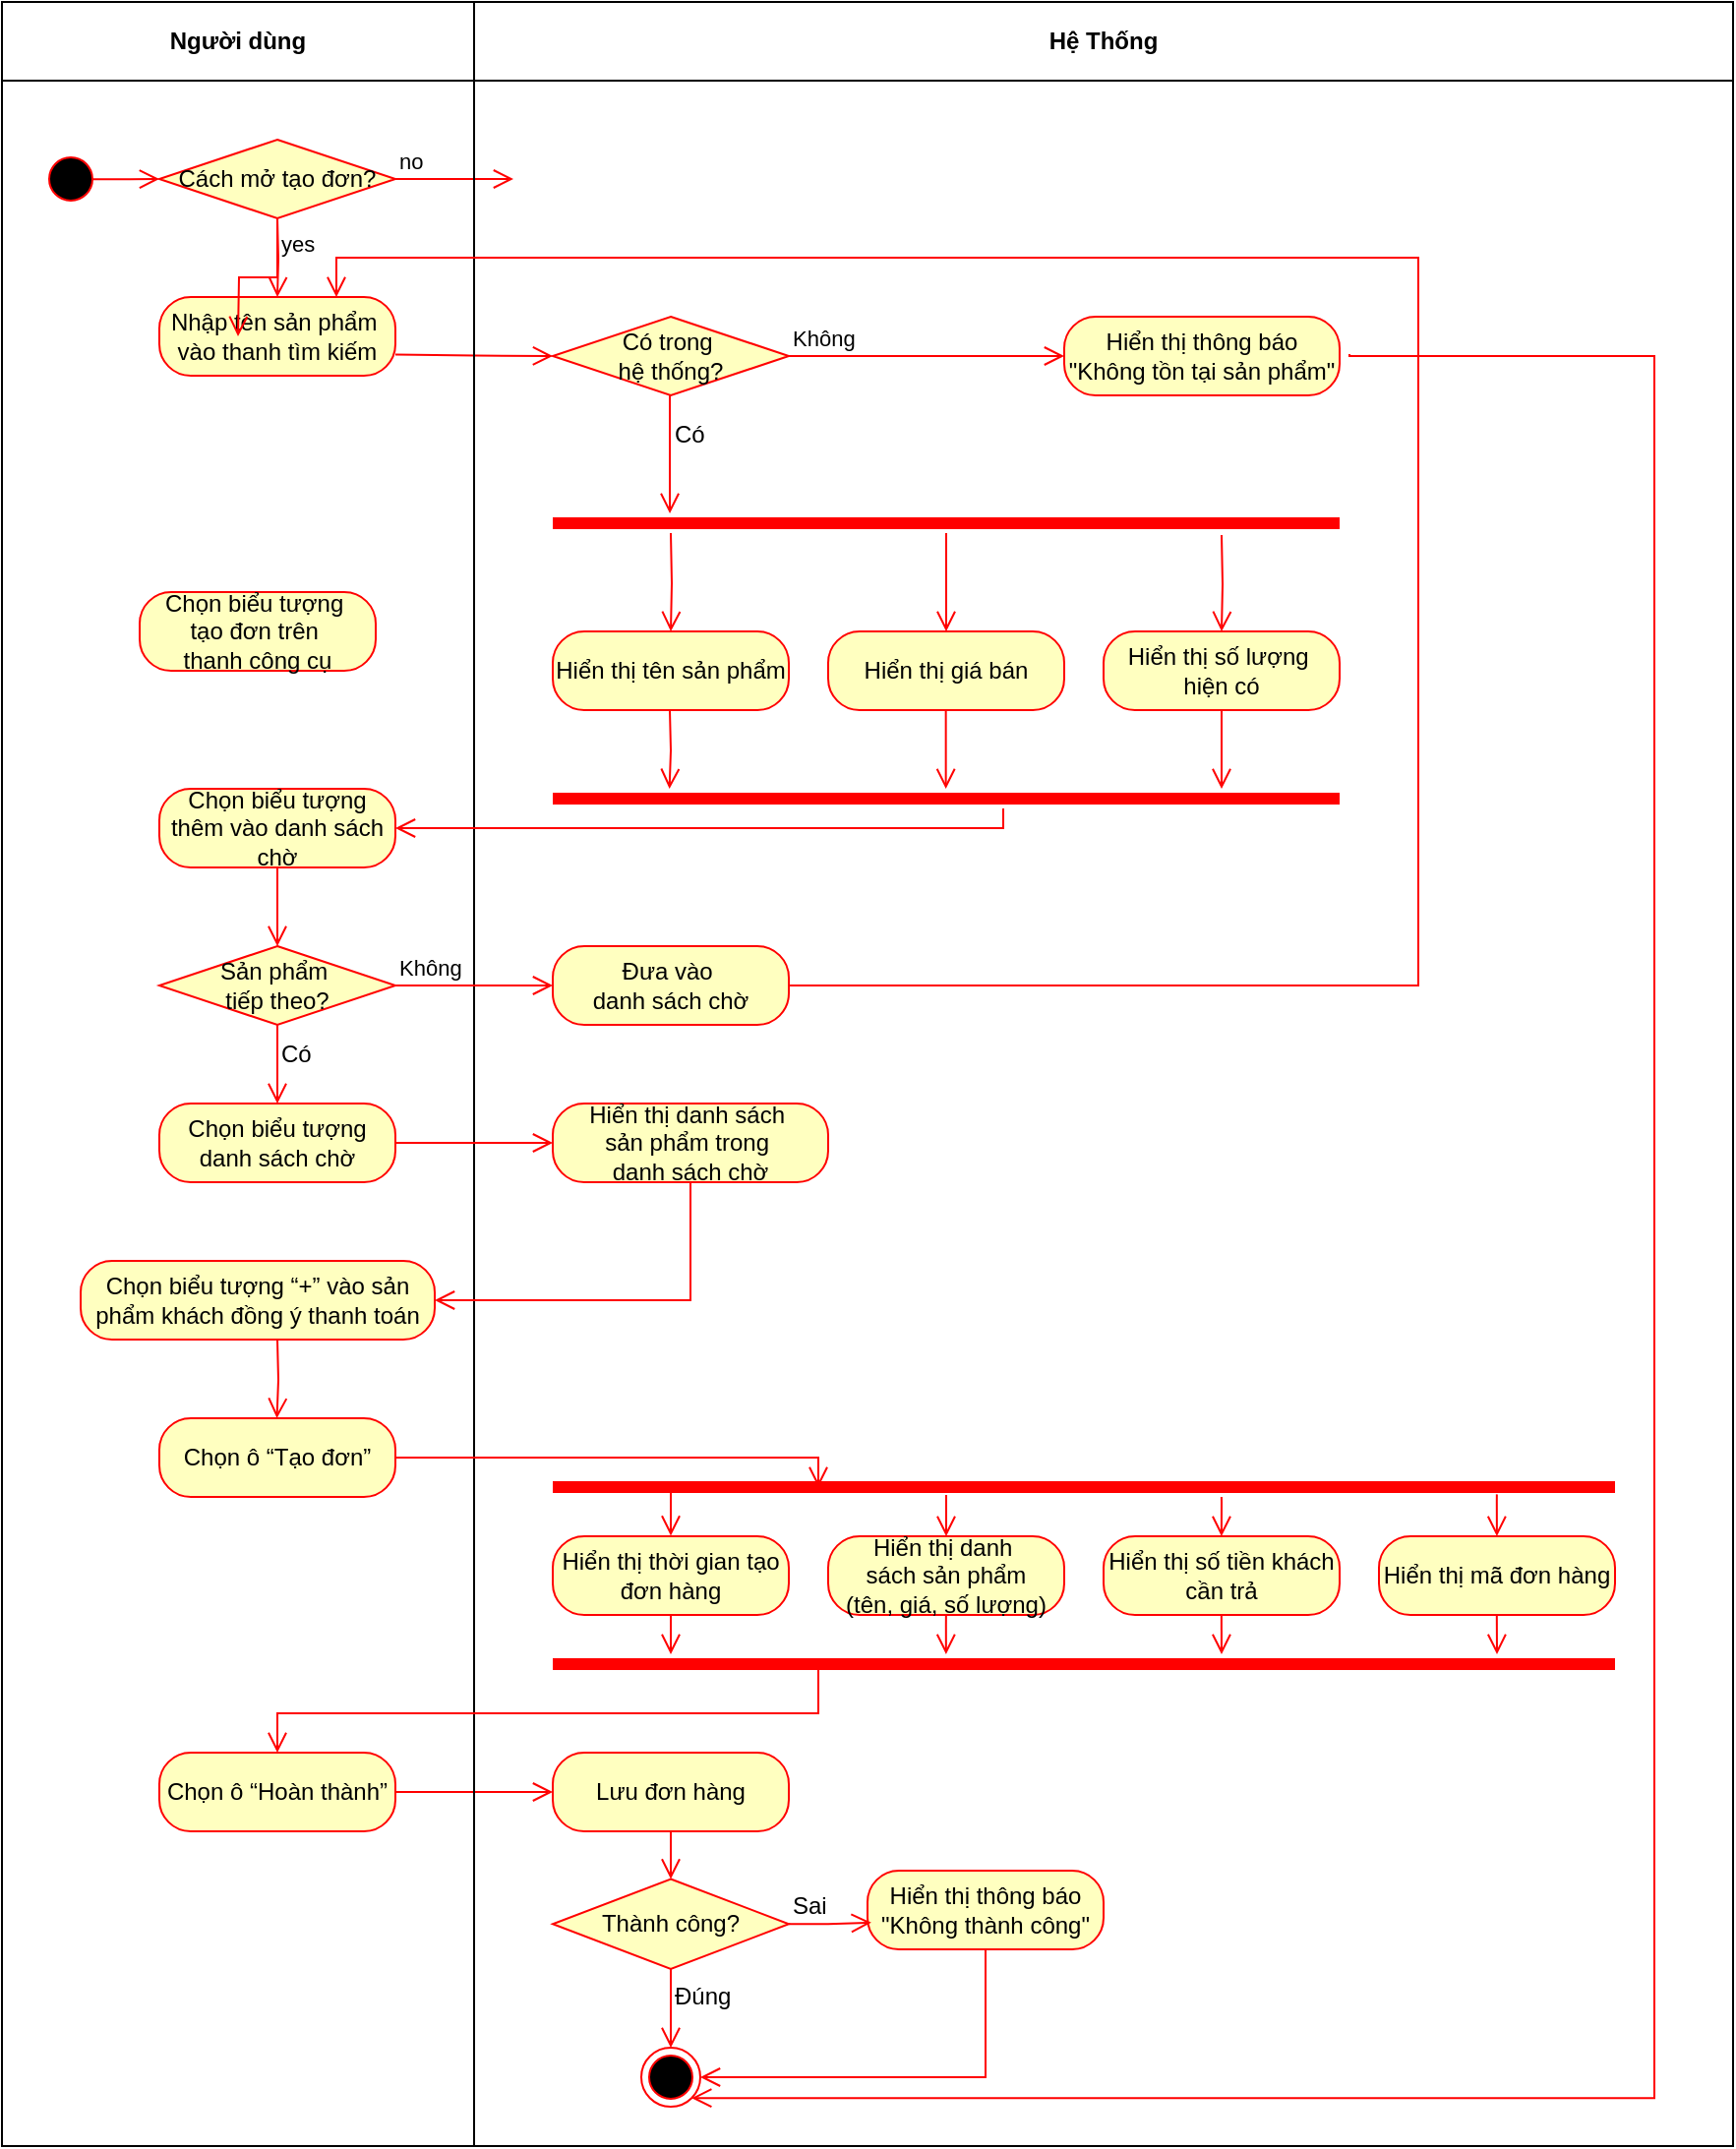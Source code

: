 <mxfile version="24.3.1" type="google" pages="3">
  <diagram id="C5RBs43oDa-KdzZeNtuy" name="2.1_Tạo đơn hàng">
    <mxGraphModel grid="1" page="1" gridSize="10" guides="1" tooltips="1" connect="1" arrows="1" fold="1" pageScale="1" pageWidth="827" pageHeight="1169" math="0" shadow="0">
      <root>
        <mxCell id="WIyWlLk6GJQsqaUBKTNV-0" />
        <mxCell id="WIyWlLk6GJQsqaUBKTNV-1" parent="WIyWlLk6GJQsqaUBKTNV-0" />
        <mxCell id="1W37fqlJrBHHg3u6onFZ-0" value="Người dùng" style="swimlane;whiteSpace=wrap;html=1;startSize=40;" vertex="1" parent="WIyWlLk6GJQsqaUBKTNV-1">
          <mxGeometry x="-800" y="40" width="240" height="1090" as="geometry" />
        </mxCell>
        <mxCell id="1W37fqlJrBHHg3u6onFZ-1" value="" style="ellipse;html=1;shape=startState;fillColor=#000000;strokeColor=#ff0000;fontSize=12;" vertex="1" parent="1W37fqlJrBHHg3u6onFZ-0">
          <mxGeometry x="20" y="75" width="30" height="30" as="geometry" />
        </mxCell>
        <mxCell id="1W37fqlJrBHHg3u6onFZ-3" value="&lt;span style=&quot;font-size: 12px;&quot; id=&quot;docs-internal-guid-c8c651dc-7fff-cae3-bf52-334cf76daf20&quot;&gt;&lt;span style=&quot;font-size: 12px; font-family: Arial, sans-serif; background-color: transparent; font-variant-numeric: normal; font-variant-east-asian: normal; font-variant-alternates: normal; font-variant-position: normal; vertical-align: baseline; white-space-collapse: preserve;&quot;&gt;Nhập tên sản phẩm &lt;/span&gt;&lt;/span&gt;&lt;div style=&quot;font-size: 12px;&quot;&gt;&lt;span style=&quot;font-size: 12px;&quot;&gt;&lt;span style=&quot;font-size: 12px; font-family: Arial, sans-serif; background-color: transparent; font-variant-numeric: normal; font-variant-east-asian: normal; font-variant-alternates: normal; font-variant-position: normal; vertical-align: baseline; white-space-collapse: preserve;&quot;&gt;vào thanh tìm kiếm&lt;/span&gt;&lt;/span&gt;&lt;/div&gt;" style="rounded=1;whiteSpace=wrap;html=1;arcSize=40;fontColor=#000000;fillColor=#ffffc0;strokeColor=#ff0000;fontSize=12;" vertex="1" parent="1W37fqlJrBHHg3u6onFZ-0">
          <mxGeometry x="80" y="150" width="120" height="40" as="geometry" />
        </mxCell>
        <mxCell id="Pr9ZpeFlBtBQ43aBJYvD-2" value="" style="edgeStyle=orthogonalEdgeStyle;html=1;verticalAlign=bottom;endArrow=open;endSize=8;strokeColor=#ff0000;rounded=0;exitX=0.5;exitY=1;exitDx=0;exitDy=0;entryX=0.5;entryY=0;entryDx=0;entryDy=0;" edge="1" parent="1W37fqlJrBHHg3u6onFZ-0" target="1W37fqlJrBHHg3u6onFZ-3">
          <mxGeometry relative="1" as="geometry">
            <mxPoint x="140" y="140" as="targetPoint" />
            <mxPoint x="140" y="110" as="sourcePoint" />
          </mxGeometry>
        </mxCell>
        <mxCell id="BfXvFXwcz2dobTdIo6Zc-3" value="&lt;div&gt;&lt;br&gt;&lt;/div&gt;&lt;div&gt;&lt;br&gt;&lt;/div&gt;" style="edgeStyle=orthogonalEdgeStyle;html=1;align=left;verticalAlign=bottom;endArrow=open;endSize=8;strokeColor=#ff0000;rounded=0;entryX=0;entryY=0.5;entryDx=0;entryDy=0;" edge="1" parent="1W37fqlJrBHHg3u6onFZ-0" target="BfXvFXwcz2dobTdIo6Zc-22">
          <mxGeometry x="-1" relative="1" as="geometry">
            <mxPoint x="510.0" y="180" as="targetPoint" />
            <mxPoint x="200" y="179.29" as="sourcePoint" />
          </mxGeometry>
        </mxCell>
        <mxCell id="1W37fqlJrBHHg3u6onFZ-9" value="&lt;span style=&quot;font-size: 12px;&quot; id=&quot;docs-internal-guid-71e942c3-7fff-02f0-cbed-02faf5ad85bd&quot;&gt;&lt;span style=&quot;font-size: 12px; font-family: Arial, sans-serif; background-color: transparent; font-variant-numeric: normal; font-variant-east-asian: normal; font-variant-alternates: normal; font-variant-position: normal; vertical-align: baseline; white-space-collapse: preserve;&quot;&gt;Chọn biểu tượng thêm vào danh sách chờ&lt;/span&gt;&lt;/span&gt;" style="rounded=1;whiteSpace=wrap;html=1;arcSize=40;fontColor=#000000;fillColor=#ffffc0;strokeColor=#ff0000;fontSize=12;" vertex="1" parent="1W37fqlJrBHHg3u6onFZ-0">
          <mxGeometry x="80" y="400" width="120" height="40" as="geometry" />
        </mxCell>
        <mxCell id="1W37fqlJrBHHg3u6onFZ-11" value="Sản phẩm&amp;nbsp;&lt;div&gt;tiếp theo?&lt;/div&gt;" style="rhombus;whiteSpace=wrap;html=1;fontColor=#000000;fillColor=#ffffc0;strokeColor=#ff0000;fontSize=12;" vertex="1" parent="1W37fqlJrBHHg3u6onFZ-0">
          <mxGeometry x="80" y="480" width="120" height="40" as="geometry" />
        </mxCell>
        <mxCell id="vOM16fnBvLeegu4ENwbU-0" value="" style="edgeStyle=orthogonalEdgeStyle;html=1;verticalAlign=bottom;endArrow=open;endSize=8;strokeColor=#ff0000;rounded=0;fontSize=12;" edge="1" parent="1W37fqlJrBHHg3u6onFZ-0" source="1W37fqlJrBHHg3u6onFZ-9" target="1W37fqlJrBHHg3u6onFZ-11">
          <mxGeometry relative="1" as="geometry">
            <mxPoint x="-220" y="780" as="targetPoint" />
            <mxPoint x="-220" y="560" as="sourcePoint" />
          </mxGeometry>
        </mxCell>
        <mxCell id="1W37fqlJrBHHg3u6onFZ-6" value="&lt;font face=&quot;Arial, sans-serif&quot;&gt;&lt;span style=&quot;white-space-collapse: preserve;&quot;&gt;Chọn biểu tượng danh sách chờ&lt;/span&gt;&lt;/font&gt;" style="rounded=1;whiteSpace=wrap;html=1;arcSize=40;fontColor=#000000;fillColor=#ffffc0;strokeColor=#ff0000;fontSize=12;" vertex="1" parent="1W37fqlJrBHHg3u6onFZ-0">
          <mxGeometry x="80" y="560" width="120" height="40" as="geometry" />
        </mxCell>
        <mxCell id="1W37fqlJrBHHg3u6onFZ-10" value="" style="edgeStyle=orthogonalEdgeStyle;html=1;verticalAlign=bottom;endArrow=open;endSize=8;strokeColor=#ff0000;rounded=0;fontSize=12;entryX=0.5;entryY=0;entryDx=0;entryDy=0;" edge="1" parent="1W37fqlJrBHHg3u6onFZ-0" source="1W37fqlJrBHHg3u6onFZ-11" target="1W37fqlJrBHHg3u6onFZ-6">
          <mxGeometry relative="1" as="geometry">
            <mxPoint x="140" y="740" as="targetPoint" />
          </mxGeometry>
        </mxCell>
        <mxCell id="1W37fqlJrBHHg3u6onFZ-7" value="&lt;span style=&quot;font-size: 12px;&quot; id=&quot;docs-internal-guid-89f5d26d-7fff-f949-aee9-b38dea89f887&quot;&gt;&lt;span style=&quot;font-size: 12px; font-family: Arial, sans-serif; background-color: transparent; font-variant-numeric: normal; font-variant-east-asian: normal; font-variant-alternates: normal; font-variant-position: normal; vertical-align: baseline; white-space-collapse: preserve;&quot;&gt;Chọn biểu tượng “+” vào sản phẩm khách đồng ý thanh toán&lt;/span&gt;&lt;/span&gt;" style="rounded=1;whiteSpace=wrap;html=1;arcSize=40;fontColor=#000000;fillColor=#ffffc0;strokeColor=#ff0000;fontSize=12;" vertex="1" parent="1W37fqlJrBHHg3u6onFZ-0">
          <mxGeometry x="40" y="640" width="180" height="40" as="geometry" />
        </mxCell>
        <mxCell id="mZKR4OX6FaaSSad3tkFU-1" value="&lt;div&gt;Có&lt;/div&gt;" style="text;html=1;align=left;verticalAlign=middle;resizable=0;points=[];autosize=1;strokeColor=none;fillColor=none;" vertex="1" parent="1W37fqlJrBHHg3u6onFZ-0">
          <mxGeometry x="140" y="520" width="40" height="30" as="geometry" />
        </mxCell>
        <mxCell id="3GHFPUPscRDFbbcohekQ-0" value="&lt;span style=&quot;font-size: 12px;&quot; id=&quot;docs-internal-guid-e24b5536-7fff-a29a-06b0-0359baf0f94c&quot;&gt;&lt;span style=&quot;font-size: 12px; font-family: Arial, sans-serif; background-color: transparent; font-variant-numeric: normal; font-variant-east-asian: normal; font-variant-alternates: normal; font-variant-position: normal; vertical-align: baseline; white-space-collapse: preserve;&quot;&gt;Chọn ô “Tạo đơn”&lt;/span&gt;&lt;/span&gt;" style="rounded=1;whiteSpace=wrap;html=1;arcSize=40;fontColor=#000000;fillColor=#ffffc0;strokeColor=#ff0000;fontSize=12;" vertex="1" parent="1W37fqlJrBHHg3u6onFZ-0">
          <mxGeometry x="80" y="720" width="120" height="40" as="geometry" />
        </mxCell>
        <mxCell id="3GHFPUPscRDFbbcohekQ-1" value="" style="edgeStyle=orthogonalEdgeStyle;html=1;verticalAlign=bottom;endArrow=open;endSize=8;strokeColor=#ff0000;rounded=0;fontSize=12;" edge="1" parent="1W37fqlJrBHHg3u6onFZ-0">
          <mxGeometry relative="1" as="geometry">
            <mxPoint x="139.77" y="720" as="targetPoint" />
            <mxPoint x="140" y="680" as="sourcePoint" />
          </mxGeometry>
        </mxCell>
        <mxCell id="3GHFPUPscRDFbbcohekQ-24" value="&lt;span style=&quot;font-size: 12px;&quot; id=&quot;docs-internal-guid-3eadd7b9-7fff-16a3-6a6c-5f59b619abaa&quot;&gt;&lt;span style=&quot;font-size: 12px; font-family: Arial, sans-serif; background-color: transparent; font-variant-numeric: normal; font-variant-east-asian: normal; font-variant-alternates: normal; font-variant-position: normal; vertical-align: baseline; white-space-collapse: preserve;&quot;&gt;Chọn ô “Hoàn thành”&lt;/span&gt;&lt;/span&gt;" style="rounded=1;whiteSpace=wrap;html=1;arcSize=40;fontColor=#000000;fillColor=#ffffc0;strokeColor=#ff0000;fontSize=12;" vertex="1" parent="1W37fqlJrBHHg3u6onFZ-0">
          <mxGeometry x="80" y="890" width="120" height="40" as="geometry" />
        </mxCell>
        <mxCell id="3GHFPUPscRDFbbcohekQ-26" value="" style="edgeStyle=orthogonalEdgeStyle;html=1;verticalAlign=bottom;endArrow=open;endSize=8;strokeColor=#ff0000;rounded=0;fontSize=12;" edge="1" parent="1W37fqlJrBHHg3u6onFZ-0" source="3GHFPUPscRDFbbcohekQ-25">
          <mxGeometry relative="1" as="geometry">
            <mxPoint x="340" y="954.23" as="targetPoint" />
          </mxGeometry>
        </mxCell>
        <mxCell id="3GHFPUPscRDFbbcohekQ-27" value="Thành công?" style="rhombus;whiteSpace=wrap;html=1;fontColor=#000000;fillColor=#ffffc0;strokeColor=#ff0000;fontSize=12;" vertex="1" parent="1W37fqlJrBHHg3u6onFZ-0">
          <mxGeometry x="280" y="954.23" width="120" height="45.77" as="geometry" />
        </mxCell>
        <mxCell id="3GHFPUPscRDFbbcohekQ-25" value="Lưu đơn hàng" style="rounded=1;whiteSpace=wrap;html=1;arcSize=40;fontColor=#000000;fillColor=#ffffc0;strokeColor=#ff0000;fontSize=12;" vertex="1" parent="1W37fqlJrBHHg3u6onFZ-0">
          <mxGeometry x="280" y="890" width="120" height="40" as="geometry" />
        </mxCell>
        <mxCell id="3GHFPUPscRDFbbcohekQ-32" value="" style="ellipse;html=1;shape=endState;fillColor=#000000;strokeColor=#ff0000;fontSize=12;" vertex="1" parent="1W37fqlJrBHHg3u6onFZ-0">
          <mxGeometry x="325" y="1040" width="30" height="30" as="geometry" />
        </mxCell>
        <mxCell id="3GHFPUPscRDFbbcohekQ-30" value="Hiển thị thông báo &quot;Không thành công&quot;" style="rounded=1;whiteSpace=wrap;html=1;arcSize=40;fontColor=#000000;fillColor=#ffffc0;strokeColor=#ff0000;fontSize=12;" vertex="1" parent="1W37fqlJrBHHg3u6onFZ-0">
          <mxGeometry x="440" y="950" width="120" height="40" as="geometry" />
        </mxCell>
        <mxCell id="3GHFPUPscRDFbbcohekQ-31" value="" style="edgeStyle=orthogonalEdgeStyle;html=1;verticalAlign=bottom;endArrow=open;endSize=8;strokeColor=#ff0000;rounded=0;entryX=1;entryY=0.5;entryDx=0;entryDy=0;fontSize=12;exitX=0.5;exitY=1;exitDx=0;exitDy=0;" edge="1" parent="1W37fqlJrBHHg3u6onFZ-0" source="3GHFPUPscRDFbbcohekQ-30" target="3GHFPUPscRDFbbcohekQ-32">
          <mxGeometry relative="1" as="geometry">
            <mxPoint x="540" y="1074.23" as="targetPoint" />
            <Array as="points">
              <mxPoint x="500" y="1055" />
            </Array>
          </mxGeometry>
        </mxCell>
        <mxCell id="3GHFPUPscRDFbbcohekQ-34" value="" style="edgeStyle=orthogonalEdgeStyle;html=1;verticalAlign=bottom;endArrow=open;endSize=8;strokeColor=#ff0000;rounded=0;entryX=0;entryY=0.5;entryDx=0;entryDy=0;fontSize=12;" edge="1" parent="1W37fqlJrBHHg3u6onFZ-0" source="3GHFPUPscRDFbbcohekQ-24" target="3GHFPUPscRDFbbcohekQ-25">
          <mxGeometry relative="1" as="geometry">
            <mxPoint x="-80" y="944.23" as="targetPoint" />
          </mxGeometry>
        </mxCell>
        <mxCell id="3GHFPUPscRDFbbcohekQ-29" value="Đúng" style="edgeStyle=orthogonalEdgeStyle;html=1;align=left;verticalAlign=top;endArrow=open;endSize=8;strokeColor=#ff0000;rounded=0;entryX=0.5;entryY=0;entryDx=0;entryDy=0;fontSize=12;" edge="1" parent="1W37fqlJrBHHg3u6onFZ-0" source="3GHFPUPscRDFbbcohekQ-27" target="3GHFPUPscRDFbbcohekQ-32">
          <mxGeometry x="-1" relative="1" as="geometry">
            <mxPoint x="340" y="1094.23" as="targetPoint" />
          </mxGeometry>
        </mxCell>
        <mxCell id="3GHFPUPscRDFbbcohekQ-28" value="Sai" style="edgeStyle=orthogonalEdgeStyle;html=1;align=left;verticalAlign=bottom;endArrow=open;endSize=8;strokeColor=#ff0000;rounded=0;fontSize=12;entryX=0.016;entryY=0.66;entryDx=0;entryDy=0;entryPerimeter=0;" edge="1" parent="1W37fqlJrBHHg3u6onFZ-0" source="3GHFPUPscRDFbbcohekQ-27" target="3GHFPUPscRDFbbcohekQ-30">
          <mxGeometry x="-1" relative="1" as="geometry">
            <mxPoint x="480" y="994.23" as="targetPoint" />
          </mxGeometry>
        </mxCell>
        <mxCell id="Pr9ZpeFlBtBQ43aBJYvD-0" value="" style="edgeStyle=orthogonalEdgeStyle;html=1;verticalAlign=bottom;endArrow=open;endSize=8;strokeColor=#ff0000;rounded=0;exitX=0.852;exitY=0.503;exitDx=0;exitDy=0;exitPerimeter=0;fontSize=12;" edge="1" parent="1W37fqlJrBHHg3u6onFZ-0" source="1W37fqlJrBHHg3u6onFZ-1">
          <mxGeometry relative="1" as="geometry">
            <mxPoint x="80" y="90" as="targetPoint" />
            <mxPoint x="46" y="100" as="sourcePoint" />
          </mxGeometry>
        </mxCell>
        <mxCell id="C-cbmm6Lvi7PqSlD1ha9-0" value="&lt;span style=&quot;font-size: 12px;&quot; id=&quot;docs-internal-guid-0014c93b-7fff-b5f0-f8ae-dc34fc0a2d88&quot;&gt;&lt;span style=&quot;font-size: 12px; font-family: Arial, sans-serif; background-color: transparent; font-variant-numeric: normal; font-variant-east-asian: normal; font-variant-alternates: normal; font-variant-position: normal; vertical-align: baseline; white-space-collapse: preserve;&quot;&gt;Chọn biểu tượng &lt;/span&gt;&lt;/span&gt;&lt;div&gt;&lt;span style=&quot;font-size: 12px;&quot;&gt;&lt;span style=&quot;font-size: 12px; font-family: Arial, sans-serif; background-color: transparent; font-variant-numeric: normal; font-variant-east-asian: normal; font-variant-alternates: normal; font-variant-position: normal; vertical-align: baseline; white-space-collapse: preserve;&quot;&gt;tạo đơn trên &lt;/span&gt;&lt;/span&gt;&lt;div&gt;&lt;span style=&quot;font-size: 12px;&quot;&gt;&lt;span style=&quot;font-size: 12px; font-family: Arial, sans-serif; background-color: transparent; font-variant-numeric: normal; font-variant-east-asian: normal; font-variant-alternates: normal; font-variant-position: normal; vertical-align: baseline; white-space-collapse: preserve;&quot;&gt;thanh công cụ&lt;/span&gt;&lt;/span&gt;&lt;/div&gt;&lt;/div&gt;" style="rounded=1;whiteSpace=wrap;html=1;arcSize=40;fontColor=#000000;fillColor=#ffffc0;strokeColor=#ff0000;fontSize=12;" vertex="1" parent="1W37fqlJrBHHg3u6onFZ-0">
          <mxGeometry x="70" y="300" width="120" height="40" as="geometry" />
        </mxCell>
        <mxCell id="C-cbmm6Lvi7PqSlD1ha9-1" value="Cách mở tạo đơn?" style="rhombus;whiteSpace=wrap;html=1;fontColor=#000000;fillColor=#ffffc0;strokeColor=#ff0000;" vertex="1" parent="1W37fqlJrBHHg3u6onFZ-0">
          <mxGeometry x="80" y="70" width="120" height="40" as="geometry" />
        </mxCell>
        <mxCell id="C-cbmm6Lvi7PqSlD1ha9-2" value="no" style="edgeStyle=orthogonalEdgeStyle;html=1;align=left;verticalAlign=bottom;endArrow=open;endSize=8;strokeColor=#ff0000;rounded=0;" edge="1" parent="1W37fqlJrBHHg3u6onFZ-0" source="C-cbmm6Lvi7PqSlD1ha9-1">
          <mxGeometry x="-1" relative="1" as="geometry">
            <mxPoint x="260" y="90" as="targetPoint" />
          </mxGeometry>
        </mxCell>
        <mxCell id="C-cbmm6Lvi7PqSlD1ha9-3" value="yes" style="edgeStyle=orthogonalEdgeStyle;html=1;align=left;verticalAlign=top;endArrow=open;endSize=8;strokeColor=#ff0000;rounded=0;" edge="1" parent="1W37fqlJrBHHg3u6onFZ-0" source="C-cbmm6Lvi7PqSlD1ha9-1">
          <mxGeometry x="-1" relative="1" as="geometry">
            <mxPoint x="120" y="170" as="targetPoint" />
          </mxGeometry>
        </mxCell>
        <mxCell id="1W37fqlJrBHHg3u6onFZ-17" value="Hệ Thống" style="swimlane;whiteSpace=wrap;html=1;startSize=40;" vertex="1" parent="WIyWlLk6GJQsqaUBKTNV-1">
          <mxGeometry x="-560" y="40" width="640" height="1090" as="geometry" />
        </mxCell>
        <mxCell id="1W37fqlJrBHHg3u6onFZ-5" style="edgeStyle=orthogonalEdgeStyle;rounded=0;orthogonalLoop=1;jettySize=auto;html=1;exitX=0.5;exitY=1;exitDx=0;exitDy=0;exitPerimeter=0;fontSize=12;" edge="1" parent="1W37fqlJrBHHg3u6onFZ-17">
          <mxGeometry relative="1" as="geometry">
            <mxPoint x="-55" y="850" as="sourcePoint" />
            <mxPoint x="-55" y="850" as="targetPoint" />
          </mxGeometry>
        </mxCell>
        <mxCell id="1W37fqlJrBHHg3u6onFZ-19" value="&lt;span style=&quot;font-size: 12px;&quot; id=&quot;docs-internal-guid-a22742cc-7fff-51c9-8c69-89ea4d5f8e53&quot;&gt;&lt;span style=&quot;font-size: 12px; font-family: Arial, sans-serif; background-color: transparent; font-variant-numeric: normal; font-variant-east-asian: normal; font-variant-alternates: normal; font-variant-position: normal; vertical-align: baseline; white-space-collapse: preserve;&quot;&gt;Hiển thị danh sách &lt;/span&gt;&lt;/span&gt;&lt;div&gt;&lt;span style=&quot;font-size: 12px;&quot;&gt;&lt;span style=&quot;font-size: 12px; font-family: Arial, sans-serif; background-color: transparent; font-variant-numeric: normal; font-variant-east-asian: normal; font-variant-alternates: normal; font-variant-position: normal; vertical-align: baseline; white-space-collapse: preserve;&quot;&gt;sản phẩm trong &lt;/span&gt;&lt;/span&gt;&lt;div&gt;&lt;span style=&quot;font-size: 12px;&quot;&gt;&lt;span style=&quot;font-size: 12px; font-family: Arial, sans-serif; background-color: transparent; font-variant-numeric: normal; font-variant-east-asian: normal; font-variant-alternates: normal; font-variant-position: normal; vertical-align: baseline; white-space-collapse: preserve;&quot;&gt;danh sách chờ&lt;/span&gt;&lt;/span&gt;&lt;/div&gt;&lt;/div&gt;" style="rounded=1;whiteSpace=wrap;html=1;arcSize=40;fontColor=#000000;fillColor=#ffffc0;strokeColor=#ff0000;fontSize=12;" vertex="1" parent="1W37fqlJrBHHg3u6onFZ-17">
          <mxGeometry x="40" y="560" width="140" height="40" as="geometry" />
        </mxCell>
        <mxCell id="BfXvFXwcz2dobTdIo6Zc-6" value="&lt;font face=&quot;Arial, sans-serif&quot;&gt;&lt;span style=&quot;white-space-collapse: preserve;&quot;&gt;Hiển thị thông báo &quot;Không tồn tại sản phẩm&quot;&lt;/span&gt;&lt;/font&gt;" style="rounded=1;whiteSpace=wrap;html=1;arcSize=40;fontColor=#000000;fillColor=#ffffc0;strokeColor=#ff0000;fontSize=12;" vertex="1" parent="1W37fqlJrBHHg3u6onFZ-17">
          <mxGeometry x="300" y="160" width="140" height="40" as="geometry" />
        </mxCell>
        <mxCell id="BfXvFXwcz2dobTdIo6Zc-21" value="" style="shape=line;html=1;strokeWidth=6;strokeColor=#ff0000;" vertex="1" parent="1W37fqlJrBHHg3u6onFZ-17">
          <mxGeometry x="40" y="260" width="400" height="10" as="geometry" />
        </mxCell>
        <mxCell id="BfXvFXwcz2dobTdIo6Zc-22" value="Có trong&amp;nbsp;&lt;div&gt;hệ thống?&lt;/div&gt;" style="rhombus;whiteSpace=wrap;html=1;fontColor=#000000;fillColor=#ffffc0;strokeColor=#ff0000;" vertex="1" parent="1W37fqlJrBHHg3u6onFZ-17">
          <mxGeometry x="40" y="160" width="120" height="40" as="geometry" />
        </mxCell>
        <mxCell id="BfXvFXwcz2dobTdIo6Zc-23" value="Không" style="edgeStyle=orthogonalEdgeStyle;html=1;align=left;verticalAlign=bottom;endArrow=open;endSize=8;strokeColor=#ff0000;rounded=0;entryX=0;entryY=0.5;entryDx=0;entryDy=0;" edge="1" parent="1W37fqlJrBHHg3u6onFZ-17" source="BfXvFXwcz2dobTdIo6Zc-22" target="BfXvFXwcz2dobTdIo6Zc-6">
          <mxGeometry x="-1" relative="1" as="geometry">
            <mxPoint x="410" y="180" as="targetPoint" />
          </mxGeometry>
        </mxCell>
        <mxCell id="BfXvFXwcz2dobTdIo6Zc-29" value="" style="edgeStyle=orthogonalEdgeStyle;html=1;verticalAlign=bottom;endArrow=open;endSize=8;strokeColor=#ff0000;rounded=0;fontSize=12;entryX=0.5;entryY=0;entryDx=0;entryDy=0;" edge="1" parent="1W37fqlJrBHHg3u6onFZ-17" target="BfXvFXwcz2dobTdIo6Zc-34">
          <mxGeometry relative="1" as="geometry">
            <mxPoint x="470" y="330" as="targetPoint" />
            <mxPoint x="380" y="271" as="sourcePoint" />
          </mxGeometry>
        </mxCell>
        <mxCell id="BfXvFXwcz2dobTdIo6Zc-30" value="" style="edgeStyle=orthogonalEdgeStyle;html=1;verticalAlign=bottom;endArrow=open;endSize=8;strokeColor=#ff0000;rounded=0;fontSize=12;entryX=0.5;entryY=0;entryDx=0;entryDy=0;" edge="1" parent="1W37fqlJrBHHg3u6onFZ-17" target="BfXvFXwcz2dobTdIo6Zc-32">
          <mxGeometry relative="1" as="geometry">
            <mxPoint x="100" y="330" as="targetPoint" />
            <mxPoint x="100" y="270" as="sourcePoint" />
          </mxGeometry>
        </mxCell>
        <mxCell id="BfXvFXwcz2dobTdIo6Zc-31" value="" style="edgeStyle=orthogonalEdgeStyle;html=1;verticalAlign=bottom;endArrow=open;endSize=8;strokeColor=#ff0000;rounded=0;fontSize=12;entryX=0.5;entryY=0;entryDx=0;entryDy=0;" edge="1" parent="1W37fqlJrBHHg3u6onFZ-17" target="BfXvFXwcz2dobTdIo6Zc-33">
          <mxGeometry relative="1" as="geometry">
            <mxPoint x="258.57" y="330" as="targetPoint" />
            <mxPoint x="240" y="270" as="sourcePoint" />
            <Array as="points">
              <mxPoint x="240" y="270" />
            </Array>
          </mxGeometry>
        </mxCell>
        <mxCell id="BfXvFXwcz2dobTdIo6Zc-32" value="&lt;font face=&quot;Arial, sans-serif&quot;&gt;&lt;span style=&quot;white-space-collapse: preserve;&quot;&gt;Hiển thị tên sản phẩm&lt;/span&gt;&lt;/font&gt;" style="rounded=1;whiteSpace=wrap;html=1;arcSize=40;fontColor=#000000;fillColor=#ffffc0;strokeColor=#ff0000;fontSize=12;" vertex="1" parent="1W37fqlJrBHHg3u6onFZ-17">
          <mxGeometry x="40" y="320" width="120" height="40" as="geometry" />
        </mxCell>
        <mxCell id="BfXvFXwcz2dobTdIo6Zc-33" value="&lt;font face=&quot;Arial, sans-serif&quot;&gt;&lt;span style=&quot;white-space-collapse: preserve;&quot;&gt;Hiển thị giá bán&lt;/span&gt;&lt;/font&gt;" style="rounded=1;whiteSpace=wrap;html=1;arcSize=40;fontColor=#000000;fillColor=#ffffc0;strokeColor=#ff0000;fontSize=12;" vertex="1" parent="1W37fqlJrBHHg3u6onFZ-17">
          <mxGeometry x="180" y="320" width="120" height="40" as="geometry" />
        </mxCell>
        <mxCell id="BfXvFXwcz2dobTdIo6Zc-34" value="&lt;font face=&quot;Arial, sans-serif&quot;&gt;&lt;span style=&quot;white-space-collapse: preserve;&quot;&gt;Hiển thị số lượng &lt;/span&gt;&lt;/font&gt;&lt;div&gt;&lt;font face=&quot;Arial, sans-serif&quot;&gt;&lt;span style=&quot;white-space-collapse: preserve;&quot;&gt;hiện có&lt;/span&gt;&lt;/font&gt;&lt;/div&gt;" style="rounded=1;whiteSpace=wrap;html=1;arcSize=40;fontColor=#000000;fillColor=#ffffc0;strokeColor=#ff0000;fontSize=12;" vertex="1" parent="1W37fqlJrBHHg3u6onFZ-17">
          <mxGeometry x="320" y="320" width="120" height="40" as="geometry" />
        </mxCell>
        <mxCell id="BfXvFXwcz2dobTdIo6Zc-35" value="" style="shape=line;html=1;strokeWidth=6;strokeColor=#ff0000;" vertex="1" parent="1W37fqlJrBHHg3u6onFZ-17">
          <mxGeometry x="40" y="400" width="400" height="10" as="geometry" />
        </mxCell>
        <mxCell id="BfXvFXwcz2dobTdIo6Zc-38" value="" style="edgeStyle=orthogonalEdgeStyle;html=1;verticalAlign=bottom;endArrow=open;endSize=8;strokeColor=#ff0000;rounded=0;fontSize=12;entryX=1;entryY=0.5;entryDx=0;entryDy=0;" edge="1" parent="1W37fqlJrBHHg3u6onFZ-17" target="1W37fqlJrBHHg3u6onFZ-9">
          <mxGeometry relative="1" as="geometry">
            <mxPoint x="269" y="470" as="targetPoint" />
            <mxPoint x="269" y="410" as="sourcePoint" />
            <Array as="points">
              <mxPoint x="269" y="420" />
            </Array>
          </mxGeometry>
        </mxCell>
        <mxCell id="vOM16fnBvLeegu4ENwbU-1" value="&lt;font face=&quot;Arial, sans-serif&quot;&gt;&lt;span style=&quot;white-space-collapse: preserve;&quot;&gt;Đưa vào &lt;/span&gt;&lt;/font&gt;&lt;div&gt;&lt;font face=&quot;Arial, sans-serif&quot;&gt;&lt;span style=&quot;white-space-collapse: preserve;&quot;&gt;danh sách chờ&lt;/span&gt;&lt;/font&gt;&lt;/div&gt;" style="rounded=1;whiteSpace=wrap;html=1;arcSize=40;fontColor=#000000;fillColor=#ffffc0;strokeColor=#ff0000;fontSize=12;" vertex="1" parent="1W37fqlJrBHHg3u6onFZ-17">
          <mxGeometry x="40" y="480" width="120" height="40" as="geometry" />
        </mxCell>
        <mxCell id="mZKR4OX6FaaSSad3tkFU-104" value="" style="edgeStyle=orthogonalEdgeStyle;html=1;verticalAlign=bottom;endArrow=open;endSize=8;strokeColor=#ff0000;rounded=0;" edge="1" parent="1W37fqlJrBHHg3u6onFZ-17">
          <mxGeometry relative="1" as="geometry">
            <mxPoint x="99.52" y="260" as="targetPoint" />
            <mxPoint x="99.52" y="200" as="sourcePoint" />
          </mxGeometry>
        </mxCell>
        <mxCell id="mZKR4OX6FaaSSad3tkFU-106" value="" style="edgeStyle=orthogonalEdgeStyle;html=1;verticalAlign=bottom;endArrow=open;endSize=8;strokeColor=#ff0000;rounded=0;exitX=1;exitY=0.5;exitDx=0;exitDy=0;fontSize=12;entryX=1;entryY=1;entryDx=0;entryDy=0;" edge="1" parent="1W37fqlJrBHHg3u6onFZ-17" target="3GHFPUPscRDFbbcohekQ-32">
          <mxGeometry relative="1" as="geometry">
            <mxPoint y="1545" as="targetPoint" />
            <mxPoint x="445" y="179" as="sourcePoint" />
            <Array as="points">
              <mxPoint x="600" y="180" />
              <mxPoint x="600" y="1066" />
            </Array>
          </mxGeometry>
        </mxCell>
        <mxCell id="mZKR4OX6FaaSSad3tkFU-107" value="" style="edgeStyle=orthogonalEdgeStyle;html=1;verticalAlign=bottom;endArrow=open;endSize=8;strokeColor=#ff0000;rounded=0;fontSize=12;entryX=0.111;entryY=0;entryDx=0;entryDy=0;entryPerimeter=0;" edge="1" parent="1W37fqlJrBHHg3u6onFZ-17">
          <mxGeometry relative="1" as="geometry">
            <mxPoint x="99.33" y="400" as="targetPoint" />
            <mxPoint x="99.5" y="360" as="sourcePoint" />
          </mxGeometry>
        </mxCell>
        <mxCell id="mZKR4OX6FaaSSad3tkFU-110" value="" style="edgeStyle=orthogonalEdgeStyle;html=1;verticalAlign=bottom;endArrow=open;endSize=8;strokeColor=#ff0000;rounded=0;fontSize=12;entryX=0.111;entryY=0;entryDx=0;entryDy=0;entryPerimeter=0;" edge="1" parent="1W37fqlJrBHHg3u6onFZ-17">
          <mxGeometry relative="1" as="geometry">
            <mxPoint x="239.83" y="400" as="targetPoint" />
            <mxPoint x="239.83" y="360" as="sourcePoint" />
          </mxGeometry>
        </mxCell>
        <mxCell id="mZKR4OX6FaaSSad3tkFU-163" value="" style="edgeStyle=orthogonalEdgeStyle;html=1;verticalAlign=bottom;endArrow=open;endSize=8;strokeColor=#ff0000;rounded=0;fontSize=12;entryX=0.111;entryY=0;entryDx=0;entryDy=0;entryPerimeter=0;" edge="1" parent="1W37fqlJrBHHg3u6onFZ-17">
          <mxGeometry relative="1" as="geometry">
            <mxPoint x="380" y="400" as="targetPoint" />
            <mxPoint x="380" y="360" as="sourcePoint" />
          </mxGeometry>
        </mxCell>
        <mxCell id="mZKR4OX6FaaSSad3tkFU-105" value="Có" style="text;html=1;align=left;verticalAlign=middle;resizable=0;points=[];autosize=1;strokeColor=none;fillColor=none;" vertex="1" parent="1W37fqlJrBHHg3u6onFZ-17">
          <mxGeometry x="100" y="205" width="40" height="30" as="geometry" />
        </mxCell>
        <mxCell id="vOM16fnBvLeegu4ENwbU-3" value="Không" style="edgeStyle=orthogonalEdgeStyle;html=1;align=left;verticalAlign=bottom;endArrow=open;endSize=8;strokeColor=#ff0000;rounded=0;" edge="1" parent="1W37fqlJrBHHg3u6onFZ-17">
          <mxGeometry x="-1" relative="1" as="geometry">
            <mxPoint x="40" y="500" as="targetPoint" />
            <mxPoint x="-40" y="500" as="sourcePoint" />
          </mxGeometry>
        </mxCell>
        <mxCell id="3GHFPUPscRDFbbcohekQ-3" value="" style="shape=line;html=1;strokeWidth=6;strokeColor=#ff0000;" vertex="1" parent="1W37fqlJrBHHg3u6onFZ-17">
          <mxGeometry x="40" y="840" width="540" height="10" as="geometry" />
        </mxCell>
        <mxCell id="3GHFPUPscRDFbbcohekQ-4" value="" style="shape=line;html=1;strokeWidth=6;strokeColor=#ff0000;" vertex="1" parent="1W37fqlJrBHHg3u6onFZ-17">
          <mxGeometry x="40" y="750" width="540" height="10" as="geometry" />
        </mxCell>
        <mxCell id="3GHFPUPscRDFbbcohekQ-5" value="Hiển thị thời gian tạo đơn hàng" style="rounded=1;whiteSpace=wrap;html=1;arcSize=40;fontColor=#000000;fillColor=#ffffc0;strokeColor=#ff0000;fontSize=12;" vertex="1" parent="1W37fqlJrBHHg3u6onFZ-17">
          <mxGeometry x="40" y="780" width="120" height="40" as="geometry" />
        </mxCell>
        <mxCell id="3GHFPUPscRDFbbcohekQ-6" value="Hiển thị danh&amp;nbsp;&lt;div&gt;sách sản phẩm&lt;br style=&quot;border-color: var(--border-color); font-size: 12px;&quot;&gt;(tên, giá, số lượng)&lt;/div&gt;" style="rounded=1;whiteSpace=wrap;html=1;arcSize=40;fontColor=#000000;fillColor=#ffffc0;strokeColor=#ff0000;fontSize=12;" vertex="1" parent="1W37fqlJrBHHg3u6onFZ-17">
          <mxGeometry x="180" y="780" width="120" height="40" as="geometry" />
        </mxCell>
        <mxCell id="3GHFPUPscRDFbbcohekQ-7" value="Hiển thị số tiền khách cần trả" style="rounded=1;whiteSpace=wrap;html=1;arcSize=40;fontColor=#000000;fillColor=#ffffc0;strokeColor=#ff0000;fontSize=12;" vertex="1" parent="1W37fqlJrBHHg3u6onFZ-17">
          <mxGeometry x="320" y="780" width="120" height="40" as="geometry" />
        </mxCell>
        <mxCell id="3GHFPUPscRDFbbcohekQ-8" value="Hiển thị mã đơn hàng" style="rounded=1;whiteSpace=wrap;html=1;arcSize=40;fontColor=#000000;fillColor=#ffffc0;strokeColor=#ff0000;fontSize=12;" vertex="1" parent="1W37fqlJrBHHg3u6onFZ-17">
          <mxGeometry x="460" y="780" width="120" height="40" as="geometry" />
        </mxCell>
        <mxCell id="3GHFPUPscRDFbbcohekQ-9" value="" style="edgeStyle=orthogonalEdgeStyle;html=1;verticalAlign=bottom;endArrow=open;endSize=8;strokeColor=#ff0000;rounded=0;fontSize=12;exitX=0.076;exitY=0.5;exitDx=0;exitDy=0;exitPerimeter=0;" edge="1" parent="1W37fqlJrBHHg3u6onFZ-17">
          <mxGeometry relative="1" as="geometry">
            <mxPoint x="100" y="780" as="targetPoint" />
            <mxPoint x="100.0" y="754.76" as="sourcePoint" />
            <Array as="points">
              <mxPoint x="99.72" y="779.76" />
              <mxPoint x="99.72" y="779.76" />
            </Array>
          </mxGeometry>
        </mxCell>
        <mxCell id="3GHFPUPscRDFbbcohekQ-17" value="" style="edgeStyle=orthogonalEdgeStyle;html=1;verticalAlign=bottom;endArrow=open;endSize=8;strokeColor=#ff0000;rounded=0;fontSize=12;" edge="1" parent="1W37fqlJrBHHg3u6onFZ-17">
          <mxGeometry relative="1" as="geometry">
            <mxPoint x="240" y="780" as="targetPoint" />
            <mxPoint x="240" y="759" as="sourcePoint" />
            <Array as="points">
              <mxPoint x="239.58" y="758.69" />
              <mxPoint x="239.58" y="758.69" />
            </Array>
          </mxGeometry>
        </mxCell>
        <mxCell id="3GHFPUPscRDFbbcohekQ-18" value="" style="edgeStyle=orthogonalEdgeStyle;html=1;verticalAlign=bottom;endArrow=open;endSize=8;strokeColor=#ff0000;rounded=0;fontSize=12;" edge="1" parent="1W37fqlJrBHHg3u6onFZ-17">
          <mxGeometry relative="1" as="geometry">
            <mxPoint x="379.95" y="780" as="targetPoint" />
            <mxPoint x="379.95" y="760" as="sourcePoint" />
            <Array as="points">
              <mxPoint x="379.51" y="762.38" />
              <mxPoint x="379.51" y="762.38" />
            </Array>
          </mxGeometry>
        </mxCell>
        <mxCell id="3GHFPUPscRDFbbcohekQ-19" value="" style="edgeStyle=orthogonalEdgeStyle;html=1;verticalAlign=bottom;endArrow=open;endSize=8;strokeColor=#ff0000;rounded=0;fontSize=12;" edge="1" parent="1W37fqlJrBHHg3u6onFZ-17">
          <mxGeometry relative="1" as="geometry">
            <mxPoint x="519.96" y="780" as="targetPoint" />
            <mxPoint x="519.93" y="758.69" as="sourcePoint" />
            <Array as="points">
              <mxPoint x="519.52" y="762.38" />
              <mxPoint x="519.52" y="762.38" />
            </Array>
          </mxGeometry>
        </mxCell>
        <mxCell id="3GHFPUPscRDFbbcohekQ-20" value="" style="edgeStyle=orthogonalEdgeStyle;html=1;verticalAlign=bottom;endArrow=open;endSize=8;strokeColor=#ff0000;rounded=0;fontSize=12;" edge="1" parent="1W37fqlJrBHHg3u6onFZ-17">
          <mxGeometry relative="1" as="geometry">
            <mxPoint x="100" y="840" as="targetPoint" />
            <mxPoint x="100" y="820" as="sourcePoint" />
            <Array as="points">
              <mxPoint x="99.72" y="835" />
              <mxPoint x="99.72" y="835" />
            </Array>
          </mxGeometry>
        </mxCell>
        <mxCell id="3GHFPUPscRDFbbcohekQ-21" value="" style="edgeStyle=orthogonalEdgeStyle;html=1;verticalAlign=bottom;endArrow=open;endSize=8;strokeColor=#ff0000;rounded=0;fontSize=12;" edge="1" parent="1W37fqlJrBHHg3u6onFZ-17">
          <mxGeometry relative="1" as="geometry">
            <mxPoint x="239.93" y="840" as="targetPoint" />
            <mxPoint x="239.93" y="820" as="sourcePoint" />
            <Array as="points">
              <mxPoint x="239.55" y="825" />
              <mxPoint x="239.55" y="825" />
            </Array>
          </mxGeometry>
        </mxCell>
        <mxCell id="3GHFPUPscRDFbbcohekQ-22" value="" style="edgeStyle=orthogonalEdgeStyle;html=1;verticalAlign=bottom;endArrow=open;endSize=8;strokeColor=#ff0000;rounded=0;fontSize=12;" edge="1" parent="1W37fqlJrBHHg3u6onFZ-17">
          <mxGeometry relative="1" as="geometry">
            <mxPoint x="380" y="840" as="targetPoint" />
            <mxPoint x="379.93" y="820" as="sourcePoint" />
            <Array as="points">
              <mxPoint x="379.45" y="820" />
              <mxPoint x="379.45" y="820" />
            </Array>
          </mxGeometry>
        </mxCell>
        <mxCell id="3GHFPUPscRDFbbcohekQ-23" value="" style="edgeStyle=orthogonalEdgeStyle;html=1;verticalAlign=bottom;endArrow=open;endSize=8;strokeColor=#ff0000;rounded=0;fontSize=12;" edge="1" parent="1W37fqlJrBHHg3u6onFZ-17">
          <mxGeometry relative="1" as="geometry">
            <mxPoint x="520" y="840" as="targetPoint" />
            <mxPoint x="519.93" y="825" as="sourcePoint" />
            <Array as="points">
              <mxPoint x="519.48" y="820" />
              <mxPoint x="519.48" y="820" />
            </Array>
          </mxGeometry>
        </mxCell>
        <mxCell id="1W37fqlJrBHHg3u6onFZ-46" value="" style="edgeStyle=orthogonalEdgeStyle;html=1;verticalAlign=bottom;endArrow=open;endSize=8;strokeColor=#ff0000;rounded=0;entryX=0;entryY=0.5;entryDx=0;entryDy=0;exitX=1;exitY=0.5;exitDx=0;exitDy=0;fontSize=12;" edge="1" parent="WIyWlLk6GJQsqaUBKTNV-1" source="1W37fqlJrBHHg3u6onFZ-6" target="1W37fqlJrBHHg3u6onFZ-19">
          <mxGeometry relative="1" as="geometry">
            <mxPoint x="-850" y="900" as="targetPoint" />
            <mxPoint x="-850" y="840" as="sourcePoint" />
            <Array as="points" />
          </mxGeometry>
        </mxCell>
        <mxCell id="vOM16fnBvLeegu4ENwbU-4" value="" style="edgeStyle=orthogonalEdgeStyle;html=1;verticalAlign=bottom;endArrow=open;endSize=8;strokeColor=#ff0000;rounded=0;entryX=0.75;entryY=0;entryDx=0;entryDy=0;exitX=1;exitY=0.5;exitDx=0;exitDy=0;fontSize=12;" edge="1" parent="WIyWlLk6GJQsqaUBKTNV-1" source="vOM16fnBvLeegu4ENwbU-1" target="1W37fqlJrBHHg3u6onFZ-3">
          <mxGeometry relative="1" as="geometry">
            <mxPoint x="10" y="704" as="targetPoint" />
            <mxPoint x="-230" y="704" as="sourcePoint" />
            <Array as="points">
              <mxPoint x="-80" y="540" />
              <mxPoint x="-80" y="170" />
              <mxPoint x="-630" y="170" />
            </Array>
          </mxGeometry>
        </mxCell>
        <mxCell id="mZKR4OX6FaaSSad3tkFU-2" value="" style="edgeStyle=orthogonalEdgeStyle;html=1;verticalAlign=bottom;endArrow=open;endSize=8;strokeColor=#ff0000;rounded=0;fontSize=12;entryX=1;entryY=0.5;entryDx=0;entryDy=0;exitX=0.5;exitY=1;exitDx=0;exitDy=0;" edge="1" parent="WIyWlLk6GJQsqaUBKTNV-1" source="1W37fqlJrBHHg3u6onFZ-19" target="1W37fqlJrBHHg3u6onFZ-7">
          <mxGeometry relative="1" as="geometry">
            <mxPoint x="-300" y="990" as="targetPoint" />
            <mxPoint x="-300" y="930" as="sourcePoint" />
            <Array as="points">
              <mxPoint x="-450" y="700" />
            </Array>
          </mxGeometry>
        </mxCell>
        <mxCell id="3GHFPUPscRDFbbcohekQ-2" value="" style="edgeStyle=orthogonalEdgeStyle;html=1;verticalAlign=bottom;endArrow=open;endSize=8;strokeColor=#ff0000;rounded=0;fontSize=12;entryX=0.25;entryY=0.5;entryDx=0;entryDy=0;entryPerimeter=0;" edge="1" parent="WIyWlLk6GJQsqaUBKTNV-1" source="3GHFPUPscRDFbbcohekQ-0" target="3GHFPUPscRDFbbcohekQ-4">
          <mxGeometry relative="1" as="geometry">
            <mxPoint x="-560" y="780" as="targetPoint" />
            <Array as="points">
              <mxPoint x="-385" y="780" />
            </Array>
          </mxGeometry>
        </mxCell>
        <mxCell id="3GHFPUPscRDFbbcohekQ-33" value="" style="edgeStyle=orthogonalEdgeStyle;html=1;verticalAlign=bottom;endArrow=open;endSize=8;strokeColor=#ff0000;rounded=0;exitX=0.25;exitY=0.5;exitDx=0;exitDy=0;exitPerimeter=0;fontSize=12;" edge="1" parent="WIyWlLk6GJQsqaUBKTNV-1" source="3GHFPUPscRDFbbcohekQ-3" target="3GHFPUPscRDFbbcohekQ-24">
          <mxGeometry relative="1" as="geometry">
            <mxPoint x="-855.51" y="984.23" as="targetPoint" />
            <mxPoint x="-380.05" y="930" as="sourcePoint" />
            <Array as="points">
              <mxPoint x="-385" y="910" />
              <mxPoint x="-660" y="910" />
            </Array>
          </mxGeometry>
        </mxCell>
      </root>
    </mxGraphModel>
  </diagram>
  <diagram id="2rKoTy2jpjL1325zILlJ" name="2.2_Sửa đơn hàng">
    <mxGraphModel grid="1" page="1" gridSize="10" guides="1" tooltips="1" connect="1" arrows="1" fold="1" pageScale="1" pageWidth="827" pageHeight="1169" math="0" shadow="0">
      <root>
        <mxCell id="0" />
        <mxCell id="1" parent="0" />
        <mxCell id="o3YoOwsGbPSvuUzppdTf-1" value="Người dùng" style="swimlane;whiteSpace=wrap;html=1;startSize=40;" vertex="1" parent="1">
          <mxGeometry x="-800" y="40" width="240" height="1000" as="geometry" />
        </mxCell>
        <mxCell id="o3YoOwsGbPSvuUzppdTf-2" value="" style="ellipse;html=1;shape=startState;fillColor=#000000;strokeColor=#ff0000;fontSize=12;" vertex="1" parent="o3YoOwsGbPSvuUzppdTf-1">
          <mxGeometry x="20" y="85" width="30" height="30" as="geometry" />
        </mxCell>
        <mxCell id="uBUw2yhTYmEtEpg8k9CF-79" value="&lt;font face=&quot;Arial, sans-serif&quot;&gt;&lt;span style=&quot;white-space-collapse: preserve;&quot;&gt;Chọn &quot;Hoàn thành&quot;&lt;/span&gt;&lt;/font&gt;" style="rounded=1;whiteSpace=wrap;html=1;arcSize=50;fontColor=#000000;fillColor=#ffffc0;strokeColor=#ff0000;fontSize=12;" vertex="1" parent="o3YoOwsGbPSvuUzppdTf-1">
          <mxGeometry x="80" y="800" width="120" height="40" as="geometry" />
        </mxCell>
        <mxCell id="yiv3fPCBjCsHoXIBwzq5-1" value="Thêm/ bớt&amp;nbsp;&lt;div&gt;số lượng hàng?&lt;/div&gt;" style="rhombus;whiteSpace=wrap;html=1;fontColor=#000000;fillColor=#ffffc0;strokeColor=#ff0000;" vertex="1" parent="o3YoOwsGbPSvuUzppdTf-1">
          <mxGeometry x="80" y="280" width="120" height="50" as="geometry" />
        </mxCell>
        <mxCell id="yiv3fPCBjCsHoXIBwzq5-2" value="Giảm" style="edgeStyle=orthogonalEdgeStyle;html=1;align=left;verticalAlign=bottom;endArrow=open;endSize=8;strokeColor=#ff0000;rounded=0;entryX=0.5;entryY=0;entryDx=0;entryDy=0;" edge="1" parent="o3YoOwsGbPSvuUzppdTf-1" source="yiv3fPCBjCsHoXIBwzq5-1" target="yiv3fPCBjCsHoXIBwzq5-52">
          <mxGeometry relative="1" as="geometry">
            <mxPoint x="260" y="430" as="targetPoint" />
            <mxPoint as="offset" />
          </mxGeometry>
        </mxCell>
        <mxCell id="yiv3fPCBjCsHoXIBwzq5-3" value="Thêm&amp;nbsp;" style="edgeStyle=orthogonalEdgeStyle;html=1;align=left;verticalAlign=top;endArrow=open;endSize=8;strokeColor=#ff0000;rounded=0;exitX=0;exitY=0.5;exitDx=0;exitDy=0;entryX=0;entryY=0.5;entryDx=0;entryDy=0;" edge="1" parent="o3YoOwsGbPSvuUzppdTf-1" source="yiv3fPCBjCsHoXIBwzq5-1" target="yiv3fPCBjCsHoXIBwzq5-53">
          <mxGeometry x="-0.667" relative="1" as="geometry">
            <mxPoint x="120" y="510" as="targetPoint" />
            <Array as="points">
              <mxPoint x="50" y="305" />
              <mxPoint x="50" y="440" />
            </Array>
            <mxPoint as="offset" />
          </mxGeometry>
        </mxCell>
        <mxCell id="yiv3fPCBjCsHoXIBwzq5-52" value="&lt;font face=&quot;Arial, sans-serif&quot;&gt;&lt;span style=&quot;white-space-collapse: preserve;&quot;&gt;Chọn biểu tượng &quot;-&quot; vào số lượng sản phẩm&lt;/span&gt;&lt;/font&gt;" style="rounded=1;whiteSpace=wrap;html=1;arcSize=40;fontColor=#000000;fillColor=#ffffc0;strokeColor=#ff0000;fontSize=12;" vertex="1" parent="o3YoOwsGbPSvuUzppdTf-1">
          <mxGeometry x="80" y="360" width="120" height="40" as="geometry" />
        </mxCell>
        <mxCell id="yiv3fPCBjCsHoXIBwzq5-53" value="&lt;font face=&quot;Arial, sans-serif&quot;&gt;&lt;span style=&quot;white-space-collapse: preserve;&quot;&gt;Chọn biểu tượng &quot;+&quot; vào số lượng sản phẩm&lt;/span&gt;&lt;/font&gt;" style="rounded=1;whiteSpace=wrap;html=1;arcSize=40;fontColor=#000000;fillColor=#ffffc0;strokeColor=#ff0000;fontSize=12;" vertex="1" parent="o3YoOwsGbPSvuUzppdTf-1">
          <mxGeometry x="80" y="420" width="120" height="40" as="geometry" />
        </mxCell>
        <mxCell id="uBUw2yhTYmEtEpg8k9CF-2" value="" style="edgeStyle=orthogonalEdgeStyle;html=1;verticalAlign=bottom;endArrow=open;endSize=8;strokeColor=#ff0000;rounded=0;exitX=1;exitY=0.5;exitDx=0;exitDy=0;fontSize=12;" edge="1" parent="o3YoOwsGbPSvuUzppdTf-1">
          <mxGeometry relative="1" as="geometry">
            <mxPoint x="530" y="120" as="targetPoint" />
            <mxPoint x="200" y="100" as="sourcePoint" />
            <Array as="points" />
          </mxGeometry>
        </mxCell>
        <mxCell id="uBUw2yhTYmEtEpg8k9CF-81" value="" style="edgeStyle=orthogonalEdgeStyle;html=1;verticalAlign=bottom;endArrow=open;endSize=8;strokeColor=#ff0000;rounded=0;fontSize=12;" edge="1" parent="o3YoOwsGbPSvuUzppdTf-1">
          <mxGeometry relative="1" as="geometry">
            <mxPoint x="279" y="819.77" as="targetPoint" />
            <mxPoint x="260" y="819.77" as="sourcePoint" />
            <Array as="points">
              <mxPoint x="200" y="819.77" />
            </Array>
          </mxGeometry>
        </mxCell>
        <mxCell id="o3YoOwsGbPSvuUzppdTf-64" value="&lt;span style=&quot;font-size: 12px;&quot; id=&quot;docs-internal-guid-0014c93b-7fff-b5f0-f8ae-dc34fc0a2d88&quot;&gt;&lt;span style=&quot;font-size: 12px; font-family: Arial, sans-serif; background-color: transparent; font-variant-numeric: normal; font-variant-east-asian: normal; font-variant-alternates: normal; font-variant-position: normal; vertical-align: baseline; white-space-collapse: preserve;&quot;&gt;Chọn ô &quot;Sửa đơn&quot;&lt;/span&gt;&lt;/span&gt;" style="rounded=1;whiteSpace=wrap;html=1;arcSize=40;fontColor=#000000;fillColor=#ffffc0;strokeColor=#ff0000;fontSize=12;" vertex="1" parent="1">
          <mxGeometry x="-720" y="120" width="120" height="40" as="geometry" />
        </mxCell>
        <mxCell id="o3YoOwsGbPSvuUzppdTf-65" value="" style="edgeStyle=orthogonalEdgeStyle;html=1;verticalAlign=bottom;endArrow=open;endSize=8;strokeColor=#ff0000;rounded=0;exitX=0.852;exitY=0.503;exitDx=0;exitDy=0;exitPerimeter=0;fontSize=12;" edge="1" parent="1" source="o3YoOwsGbPSvuUzppdTf-2" target="o3YoOwsGbPSvuUzppdTf-64">
          <mxGeometry relative="1" as="geometry">
            <mxPoint x="-680" y="140" as="targetPoint" />
            <mxPoint x="-754" y="140" as="sourcePoint" />
          </mxGeometry>
        </mxCell>
        <mxCell id="o3YoOwsGbPSvuUzppdTf-10" value="Hệ Thống" style="swimlane;whiteSpace=wrap;html=1;startSize=40;" vertex="1" parent="1">
          <mxGeometry x="-560" y="40" width="600" height="1000" as="geometry" />
        </mxCell>
        <mxCell id="o3YoOwsGbPSvuUzppdTf-11" style="edgeStyle=orthogonalEdgeStyle;rounded=0;orthogonalLoop=1;jettySize=auto;html=1;exitX=0.5;exitY=1;exitDx=0;exitDy=0;exitPerimeter=0;fontSize=12;" edge="1" parent="o3YoOwsGbPSvuUzppdTf-10">
          <mxGeometry relative="1" as="geometry">
            <mxPoint x="-55" y="850" as="sourcePoint" />
            <mxPoint x="-55" y="850" as="targetPoint" />
          </mxGeometry>
        </mxCell>
        <mxCell id="o3YoOwsGbPSvuUzppdTf-18" value="" style="shape=line;html=1;strokeWidth=6;strokeColor=#ff0000;" vertex="1" parent="o3YoOwsGbPSvuUzppdTf-10">
          <mxGeometry x="40" y="580" width="270" height="10" as="geometry" />
        </mxCell>
        <mxCell id="o3YoOwsGbPSvuUzppdTf-19" value="" style="shape=line;html=1;strokeWidth=6;strokeColor=#ff0000;" vertex="1" parent="o3YoOwsGbPSvuUzppdTf-10">
          <mxGeometry x="40" y="470" width="270" height="10" as="geometry" />
        </mxCell>
        <mxCell id="uBUw2yhTYmEtEpg8k9CF-58" value="Cập nhật danh sách sản phẩm" style="rounded=1;whiteSpace=wrap;html=1;arcSize=40;fontColor=#000000;fillColor=#ffffc0;strokeColor=#ff0000;fontSize=12;" vertex="1" parent="o3YoOwsGbPSvuUzppdTf-10">
          <mxGeometry x="40" y="505" width="120" height="40" as="geometry" />
        </mxCell>
        <mxCell id="uBUw2yhTYmEtEpg8k9CF-63" value="Cập nhật tổng giá trị đơn hàng" style="rounded=1;whiteSpace=wrap;html=1;arcSize=40;fontColor=#000000;fillColor=#ffffc0;strokeColor=#ff0000;fontSize=12;" vertex="1" parent="o3YoOwsGbPSvuUzppdTf-10">
          <mxGeometry x="185" y="505" width="120" height="40" as="geometry" />
        </mxCell>
        <mxCell id="uBUw2yhTYmEtEpg8k9CF-68" value="Hiển thị danh sách sản phẩm" style="rounded=1;whiteSpace=wrap;html=1;arcSize=40;fontColor=#000000;fillColor=#ffffc0;strokeColor=#ff0000;fontSize=12;" vertex="1" parent="o3YoOwsGbPSvuUzppdTf-10">
          <mxGeometry x="40" y="660" width="120" height="40" as="geometry" />
        </mxCell>
        <mxCell id="uBUw2yhTYmEtEpg8k9CF-72" value="Hiển thị tổng giá trị đơn hàng" style="rounded=1;whiteSpace=wrap;html=1;arcSize=40;fontColor=#000000;fillColor=#ffffc0;strokeColor=#ff0000;fontSize=12;" vertex="1" parent="o3YoOwsGbPSvuUzppdTf-10">
          <mxGeometry x="190" y="660" width="120" height="40" as="geometry" />
        </mxCell>
        <mxCell id="RwIRjyr09USw1vZr2QQV-1" value="" style="shape=line;html=1;strokeWidth=6;strokeColor=#ff0000;" vertex="1" parent="o3YoOwsGbPSvuUzppdTf-10">
          <mxGeometry x="30" y="120" width="540" height="10" as="geometry" />
        </mxCell>
        <mxCell id="RwIRjyr09USw1vZr2QQV-4" value="" style="edgeStyle=orthogonalEdgeStyle;html=1;verticalAlign=bottom;endArrow=open;endSize=8;strokeColor=#ff0000;rounded=0;fontSize=12;entryX=0.5;entryY=0;entryDx=0;entryDy=0;" edge="1" parent="o3YoOwsGbPSvuUzppdTf-10" target="RwIRjyr09USw1vZr2QQV-6">
          <mxGeometry relative="1" as="geometry">
            <mxPoint x="269" y="150" as="targetPoint" />
            <mxPoint x="230" y="130" as="sourcePoint" />
            <Array as="points">
              <mxPoint x="230" y="140" />
              <mxPoint x="230" y="140" />
            </Array>
          </mxGeometry>
        </mxCell>
        <mxCell id="RwIRjyr09USw1vZr2QQV-5" value="&lt;font face=&quot;Arial, sans-serif&quot;&gt;&lt;span style=&quot;white-space-collapse: preserve;&quot;&gt;Hiển thị mã đơn hàng&lt;/span&gt;&lt;/font&gt;" style="rounded=1;whiteSpace=wrap;html=1;arcSize=40;fontColor=#000000;fillColor=#ffffc0;strokeColor=#ff0000;fontSize=12;" vertex="1" parent="o3YoOwsGbPSvuUzppdTf-10">
          <mxGeometry x="30" y="160" width="120" height="40" as="geometry" />
        </mxCell>
        <mxCell id="RwIRjyr09USw1vZr2QQV-6" value="&lt;font face=&quot;Arial, sans-serif&quot;&gt;&lt;span style=&quot;white-space-collapse: preserve;&quot;&gt;Hiển thị thời gian tạo đơn&lt;/span&gt;&lt;/font&gt;" style="rounded=1;whiteSpace=wrap;html=1;arcSize=40;fontColor=#000000;fillColor=#ffffc0;strokeColor=#ff0000;fontSize=12;" vertex="1" parent="o3YoOwsGbPSvuUzppdTf-10">
          <mxGeometry x="170" y="160" width="120" height="40" as="geometry" />
        </mxCell>
        <mxCell id="RwIRjyr09USw1vZr2QQV-7" value="&lt;font face=&quot;Arial, sans-serif&quot;&gt;&lt;span style=&quot;white-space-collapse: preserve;&quot;&gt;Hiển thị danh sách sản phẩm&lt;/span&gt;&lt;/font&gt;" style="rounded=1;whiteSpace=wrap;html=1;arcSize=40;fontColor=#000000;fillColor=#ffffc0;strokeColor=#ff0000;fontSize=12;" vertex="1" parent="o3YoOwsGbPSvuUzppdTf-10">
          <mxGeometry x="310" y="160" width="120" height="40" as="geometry" />
        </mxCell>
        <mxCell id="RwIRjyr09USw1vZr2QQV-11" value="" style="shape=line;html=1;strokeWidth=6;strokeColor=#ff0000;" vertex="1" parent="o3YoOwsGbPSvuUzppdTf-10">
          <mxGeometry x="30" y="230" width="540" height="10" as="geometry" />
        </mxCell>
        <mxCell id="RwIRjyr09USw1vZr2QQV-13" value="&lt;font face=&quot;Arial, sans-serif&quot;&gt;&lt;span style=&quot;white-space-collapse: preserve;&quot;&gt;Hiển thị tổng giá trị đơn hàng&lt;/span&gt;&lt;/font&gt;" style="rounded=1;whiteSpace=wrap;html=1;arcSize=40;fontColor=#000000;fillColor=#ffffc0;strokeColor=#ff0000;fontSize=12;" vertex="1" parent="o3YoOwsGbPSvuUzppdTf-10">
          <mxGeometry x="450" y="160" width="120" height="40" as="geometry" />
        </mxCell>
        <mxCell id="RwIRjyr09USw1vZr2QQV-15" value="" style="edgeStyle=orthogonalEdgeStyle;html=1;verticalAlign=bottom;endArrow=open;endSize=8;strokeColor=#ff0000;rounded=0;fontSize=12;" edge="1" parent="o3YoOwsGbPSvuUzppdTf-10" source="RwIRjyr09USw1vZr2QQV-1">
          <mxGeometry relative="1" as="geometry">
            <mxPoint x="370" y="160" as="targetPoint" />
            <mxPoint x="370" y="140" as="sourcePoint" />
            <Array as="points">
              <mxPoint x="370" y="140" />
              <mxPoint x="370" y="140" />
            </Array>
          </mxGeometry>
        </mxCell>
        <mxCell id="RwIRjyr09USw1vZr2QQV-16" value="" style="edgeStyle=orthogonalEdgeStyle;html=1;verticalAlign=bottom;endArrow=open;endSize=8;strokeColor=#ff0000;rounded=0;fontSize=12;entryX=0.5;entryY=0;entryDx=0;entryDy=0;" edge="1" parent="o3YoOwsGbPSvuUzppdTf-10" source="RwIRjyr09USw1vZr2QQV-1" target="RwIRjyr09USw1vZr2QQV-13">
          <mxGeometry relative="1" as="geometry">
            <mxPoint x="278" y="280" as="targetPoint" />
            <mxPoint x="510" y="140" as="sourcePoint" />
            <Array as="points">
              <mxPoint x="510" y="140" />
              <mxPoint x="510" y="140" />
            </Array>
          </mxGeometry>
        </mxCell>
        <mxCell id="RwIRjyr09USw1vZr2QQV-17" value="" style="edgeStyle=orthogonalEdgeStyle;html=1;verticalAlign=bottom;endArrow=open;endSize=8;strokeColor=#ff0000;rounded=0;fontSize=12;entryX=0.5;entryY=0;entryDx=0;entryDy=0;" edge="1" parent="o3YoOwsGbPSvuUzppdTf-10" target="RwIRjyr09USw1vZr2QQV-5">
          <mxGeometry relative="1" as="geometry">
            <mxPoint x="89.97" y="150" as="targetPoint" />
            <mxPoint x="89.97" y="130" as="sourcePoint" />
            <Array as="points">
              <mxPoint x="90" y="150" />
              <mxPoint x="90" y="150" />
            </Array>
          </mxGeometry>
        </mxCell>
        <mxCell id="RwIRjyr09USw1vZr2QQV-18" value="" style="edgeStyle=orthogonalEdgeStyle;html=1;verticalAlign=bottom;endArrow=open;endSize=8;strokeColor=#ff0000;rounded=0;fontSize=12;exitX=0.5;exitY=1;exitDx=0;exitDy=0;" edge="1" parent="o3YoOwsGbPSvuUzppdTf-10" source="RwIRjyr09USw1vZr2QQV-5">
          <mxGeometry relative="1" as="geometry">
            <mxPoint x="90" y="230" as="targetPoint" />
            <mxPoint x="99.97" y="140" as="sourcePoint" />
            <Array as="points">
              <mxPoint x="90" y="210" />
              <mxPoint x="90" y="210" />
            </Array>
          </mxGeometry>
        </mxCell>
        <mxCell id="RwIRjyr09USw1vZr2QQV-20" value="" style="edgeStyle=orthogonalEdgeStyle;html=1;verticalAlign=bottom;endArrow=open;endSize=8;strokeColor=#ff0000;rounded=0;exitX=0.5;exitY=1;exitDx=0;exitDy=0;" edge="1" parent="o3YoOwsGbPSvuUzppdTf-10" source="RwIRjyr09USw1vZr2QQV-6">
          <mxGeometry relative="1" as="geometry">
            <mxPoint x="230" y="230" as="targetPoint" />
            <mxPoint x="260.011" y="210" as="sourcePoint" />
          </mxGeometry>
        </mxCell>
        <mxCell id="RwIRjyr09USw1vZr2QQV-22" value="" style="edgeStyle=orthogonalEdgeStyle;html=1;verticalAlign=bottom;endArrow=open;endSize=8;strokeColor=#ff0000;rounded=0;exitX=0.5;exitY=1;exitDx=0;exitDy=0;" edge="1" parent="o3YoOwsGbPSvuUzppdTf-10" source="RwIRjyr09USw1vZr2QQV-7">
          <mxGeometry relative="1" as="geometry">
            <mxPoint x="370" y="230" as="targetPoint" />
            <mxPoint x="420.013" y="190" as="sourcePoint" />
          </mxGeometry>
        </mxCell>
        <mxCell id="RwIRjyr09USw1vZr2QQV-24" value="" style="edgeStyle=orthogonalEdgeStyle;html=1;verticalAlign=bottom;endArrow=open;endSize=8;strokeColor=#ff0000;rounded=0;exitX=0.499;exitY=1.016;exitDx=0;exitDy=0;exitPerimeter=0;" edge="1" parent="o3YoOwsGbPSvuUzppdTf-10" source="RwIRjyr09USw1vZr2QQV-13">
          <mxGeometry relative="1" as="geometry">
            <mxPoint x="509.75" y="230" as="targetPoint" />
            <mxPoint x="509.75" y="205" as="sourcePoint" />
          </mxGeometry>
        </mxCell>
        <mxCell id="RwIRjyr09USw1vZr2QQV-26" value="" style="shape=line;html=1;strokeWidth=6;strokeColor=#ff0000;" vertex="1" parent="o3YoOwsGbPSvuUzppdTf-10">
          <mxGeometry x="40" y="730" width="270" height="10" as="geometry" />
        </mxCell>
        <mxCell id="RwIRjyr09USw1vZr2QQV-27" value="" style="shape=line;html=1;strokeWidth=6;strokeColor=#ff0000;" vertex="1" parent="o3YoOwsGbPSvuUzppdTf-10">
          <mxGeometry x="40" y="620" width="270" height="10" as="geometry" />
        </mxCell>
        <mxCell id="RwIRjyr09USw1vZr2QQV-31" value="" style="edgeStyle=orthogonalEdgeStyle;html=1;verticalAlign=bottom;endArrow=open;endSize=8;strokeColor=#ff0000;rounded=0;exitX=1;exitY=0.5;exitDx=0;exitDy=0;" edge="1" parent="o3YoOwsGbPSvuUzppdTf-10" source="yiv3fPCBjCsHoXIBwzq5-53">
          <mxGeometry relative="1" as="geometry">
            <mxPoint x="174.63" y="470" as="targetPoint" />
            <mxPoint x="174.63" y="410" as="sourcePoint" />
          </mxGeometry>
        </mxCell>
        <mxCell id="RwIRjyr09USw1vZr2QQV-33" value="" style="edgeStyle=orthogonalEdgeStyle;html=1;verticalAlign=bottom;endArrow=open;endSize=8;strokeColor=#ff0000;rounded=0;entryX=0.5;entryY=0;entryDx=0;entryDy=0;" edge="1" parent="o3YoOwsGbPSvuUzppdTf-10" target="uBUw2yhTYmEtEpg8k9CF-58">
          <mxGeometry relative="1" as="geometry">
            <mxPoint x="99.88" y="497" as="targetPoint" />
            <mxPoint x="100.12" y="480" as="sourcePoint" />
            <Array as="points">
              <mxPoint x="100" y="493" />
              <mxPoint x="100" y="493" />
            </Array>
          </mxGeometry>
        </mxCell>
        <mxCell id="RwIRjyr09USw1vZr2QQV-34" value="" style="edgeStyle=orthogonalEdgeStyle;html=1;verticalAlign=bottom;endArrow=open;endSize=8;strokeColor=#ff0000;rounded=0;" edge="1" parent="o3YoOwsGbPSvuUzppdTf-10" target="o3YoOwsGbPSvuUzppdTf-18">
          <mxGeometry relative="1" as="geometry">
            <mxPoint x="99.91" y="570" as="targetPoint" />
            <mxPoint x="100.03" y="545" as="sourcePoint" />
            <Array as="points">
              <mxPoint x="100" y="570" />
              <mxPoint x="100" y="570" />
            </Array>
          </mxGeometry>
        </mxCell>
        <mxCell id="RwIRjyr09USw1vZr2QQV-35" value="" style="edgeStyle=orthogonalEdgeStyle;html=1;verticalAlign=bottom;endArrow=open;endSize=8;strokeColor=#ff0000;rounded=0;entryX=0.5;entryY=0;entryDx=0;entryDy=0;" edge="1" parent="o3YoOwsGbPSvuUzppdTf-10">
          <mxGeometry relative="1" as="geometry">
            <mxPoint x="249.85" y="505" as="targetPoint" />
            <mxPoint x="249.97" y="480" as="sourcePoint" />
            <Array as="points">
              <mxPoint x="249.85" y="493" />
              <mxPoint x="249.85" y="493" />
            </Array>
          </mxGeometry>
        </mxCell>
        <mxCell id="RwIRjyr09USw1vZr2QQV-36" value="" style="edgeStyle=orthogonalEdgeStyle;html=1;verticalAlign=bottom;endArrow=open;endSize=8;strokeColor=#ff0000;rounded=0;entryX=0.5;entryY=0;entryDx=0;entryDy=0;" edge="1" parent="o3YoOwsGbPSvuUzppdTf-10" target="uBUw2yhTYmEtEpg8k9CF-68">
          <mxGeometry relative="1" as="geometry">
            <mxPoint x="99.93" y="655" as="targetPoint" />
            <mxPoint x="100.05" y="630" as="sourcePoint" />
            <Array as="points">
              <mxPoint x="100" y="643" />
              <mxPoint x="100" y="643" />
            </Array>
          </mxGeometry>
        </mxCell>
        <mxCell id="RwIRjyr09USw1vZr2QQV-37" value="" style="edgeStyle=orthogonalEdgeStyle;html=1;verticalAlign=bottom;endArrow=open;endSize=8;strokeColor=#ff0000;rounded=0;entryX=0.5;entryY=0;entryDx=0;entryDy=0;" edge="1" parent="o3YoOwsGbPSvuUzppdTf-10">
          <mxGeometry relative="1" as="geometry">
            <mxPoint x="249.92" y="660" as="targetPoint" />
            <mxPoint x="249.97" y="630" as="sourcePoint" />
            <Array as="points">
              <mxPoint x="249.92" y="643" />
              <mxPoint x="249.92" y="643" />
            </Array>
          </mxGeometry>
        </mxCell>
        <mxCell id="RwIRjyr09USw1vZr2QQV-38" value="" style="edgeStyle=orthogonalEdgeStyle;html=1;verticalAlign=bottom;endArrow=open;endSize=8;strokeColor=#ff0000;rounded=0;entryX=0.5;entryY=0;entryDx=0;entryDy=0;" edge="1" parent="o3YoOwsGbPSvuUzppdTf-10">
          <mxGeometry relative="1" as="geometry">
            <mxPoint x="99.92" y="730" as="targetPoint" />
            <mxPoint x="99.97" y="700" as="sourcePoint" />
            <Array as="points">
              <mxPoint x="99.92" y="713" />
              <mxPoint x="99.92" y="713" />
            </Array>
          </mxGeometry>
        </mxCell>
        <mxCell id="RwIRjyr09USw1vZr2QQV-39" value="" style="edgeStyle=orthogonalEdgeStyle;html=1;verticalAlign=bottom;endArrow=open;endSize=8;strokeColor=#ff0000;rounded=0;entryX=0.5;entryY=0;entryDx=0;entryDy=0;" edge="1" parent="o3YoOwsGbPSvuUzppdTf-10">
          <mxGeometry relative="1" as="geometry">
            <mxPoint x="249.92" y="730" as="targetPoint" />
            <mxPoint x="249.97" y="700" as="sourcePoint" />
            <Array as="points">
              <mxPoint x="249.92" y="713" />
              <mxPoint x="249.92" y="713" />
            </Array>
          </mxGeometry>
        </mxCell>
        <mxCell id="RwIRjyr09USw1vZr2QQV-40" value="" style="edgeStyle=orthogonalEdgeStyle;html=1;verticalAlign=bottom;endArrow=open;endSize=8;strokeColor=#ff0000;rounded=0;" edge="1" parent="o3YoOwsGbPSvuUzppdTf-10" source="o3YoOwsGbPSvuUzppdTf-18" target="RwIRjyr09USw1vZr2QQV-27">
          <mxGeometry relative="1" as="geometry">
            <mxPoint x="140" y="700" as="targetPoint" />
            <mxPoint x="140.05" y="670" as="sourcePoint" />
            <Array as="points">
              <mxPoint x="160" y="610" />
              <mxPoint x="160" y="610" />
            </Array>
          </mxGeometry>
        </mxCell>
        <mxCell id="uBUw2yhTYmEtEpg8k9CF-80" value="&lt;font face=&quot;Arial, sans-serif&quot;&gt;&lt;span style=&quot;white-space-collapse: preserve;&quot;&gt;Cập nhật lại đơn hàng&lt;/span&gt;&lt;/font&gt;" style="rounded=1;whiteSpace=wrap;html=1;arcSize=50;fontColor=#000000;fillColor=#ffffc0;strokeColor=#ff0000;fontSize=12;" vertex="1" parent="o3YoOwsGbPSvuUzppdTf-10">
          <mxGeometry x="40" y="800" width="120" height="40" as="geometry" />
        </mxCell>
        <mxCell id="uBUw2yhTYmEtEpg8k9CF-83" value="Thành công?" style="rhombus;whiteSpace=wrap;html=1;fontColor=#000000;fillColor=#ffffc0;strokeColor=#ff0000;" vertex="1" parent="o3YoOwsGbPSvuUzppdTf-10">
          <mxGeometry x="40" y="870" width="120" height="40" as="geometry" />
        </mxCell>
        <mxCell id="uBUw2yhTYmEtEpg8k9CF-84" value="Không" style="edgeStyle=orthogonalEdgeStyle;html=1;align=left;verticalAlign=bottom;endArrow=open;endSize=8;strokeColor=#ff0000;rounded=0;" edge="1" parent="o3YoOwsGbPSvuUzppdTf-10" source="uBUw2yhTYmEtEpg8k9CF-83">
          <mxGeometry x="-1" relative="1" as="geometry">
            <mxPoint x="200" y="890" as="targetPoint" />
          </mxGeometry>
        </mxCell>
        <mxCell id="uBUw2yhTYmEtEpg8k9CF-86" value="" style="edgeStyle=orthogonalEdgeStyle;html=1;verticalAlign=bottom;endArrow=open;endSize=8;strokeColor=#ff0000;rounded=0;fontSize=12;" edge="1" parent="o3YoOwsGbPSvuUzppdTf-10">
          <mxGeometry relative="1" as="geometry">
            <mxPoint x="99" y="870" as="targetPoint" />
            <mxPoint x="99.29" y="840" as="sourcePoint" />
          </mxGeometry>
        </mxCell>
        <mxCell id="uBUw2yhTYmEtEpg8k9CF-87" value="Hiển thị thông báo &quot;Cập nhật lỗi&quot;" style="rounded=1;whiteSpace=wrap;html=1;arcSize=40;fontColor=#000000;fillColor=#ffffc0;strokeColor=#ff0000;fontSize=12;" vertex="1" parent="o3YoOwsGbPSvuUzppdTf-10">
          <mxGeometry x="200" y="870" width="120" height="40" as="geometry" />
        </mxCell>
        <mxCell id="uBUw2yhTYmEtEpg8k9CF-93" value="" style="edgeStyle=orthogonalEdgeStyle;html=1;verticalAlign=bottom;endArrow=open;endSize=8;strokeColor=#ff0000;rounded=0;entryX=0.5;entryY=0;entryDx=0;entryDy=0;exitX=0.5;exitY=1;exitDx=0;exitDy=0;" edge="1" parent="o3YoOwsGbPSvuUzppdTf-10" source="uBUw2yhTYmEtEpg8k9CF-87" target="RwIRjyr09USw1vZr2QQV-42">
          <mxGeometry relative="1" as="geometry">
            <mxPoint x="115" y="1145" as="targetPoint" />
            <mxPoint x="299.29" y="950" as="sourcePoint" />
            <Array as="points">
              <mxPoint x="260" y="920" />
              <mxPoint x="260" y="920" />
            </Array>
          </mxGeometry>
        </mxCell>
        <mxCell id="RwIRjyr09USw1vZr2QQV-42" value="" style="ellipse;html=1;shape=endState;fillColor=#000000;strokeColor=#ff0000;fontSize=12;" vertex="1" parent="o3YoOwsGbPSvuUzppdTf-10">
          <mxGeometry x="245" y="945" width="30" height="30" as="geometry" />
        </mxCell>
        <mxCell id="9jbFNIj1rTMlAp_3ZF-d-1" value="" style="edgeStyle=orthogonalEdgeStyle;html=1;verticalAlign=bottom;endArrow=open;endSize=8;strokeColor=#ff0000;rounded=0;fontSize=12;entryX=0;entryY=0.5;entryDx=0;entryDy=0;" edge="1" parent="o3YoOwsGbPSvuUzppdTf-10" target="RwIRjyr09USw1vZr2QQV-42">
          <mxGeometry relative="1" as="geometry">
            <mxPoint x="99.5" y="940" as="targetPoint" />
            <mxPoint x="99.79" y="910" as="sourcePoint" />
            <Array as="points">
              <mxPoint x="100" y="960" />
            </Array>
          </mxGeometry>
        </mxCell>
        <mxCell id="qtf5ELrEg8QHTE8Ry7CE-1" value="" style="edgeStyle=orthogonalEdgeStyle;html=1;verticalAlign=bottom;endArrow=open;endSize=8;strokeColor=#ff0000;rounded=0;entryX=0.779;entryY=0.342;entryDx=0;entryDy=0;entryPerimeter=0;" edge="1" parent="o3YoOwsGbPSvuUzppdTf-10" target="o3YoOwsGbPSvuUzppdTf-18">
          <mxGeometry relative="1" as="geometry">
            <mxPoint x="249.5" y="575" as="targetPoint" />
            <mxPoint x="249.55" y="545" as="sourcePoint" />
            <Array as="points">
              <mxPoint x="250" y="558" />
            </Array>
          </mxGeometry>
        </mxCell>
        <mxCell id="yiv3fPCBjCsHoXIBwzq5-59" value="" style="edgeStyle=orthogonalEdgeStyle;html=1;verticalAlign=bottom;endArrow=open;endSize=8;strokeColor=#ff0000;rounded=0;fontSize=12;entryX=0.5;entryY=0;entryDx=0;entryDy=0;" edge="1" parent="1" source="RwIRjyr09USw1vZr2QQV-11" target="yiv3fPCBjCsHoXIBwzq5-1">
          <mxGeometry relative="1" as="geometry">
            <mxPoint x="-1" y="390" as="targetPoint" />
            <mxPoint x="-270" y="290" as="sourcePoint" />
            <Array as="points">
              <mxPoint x="-270" y="300" />
              <mxPoint x="-660" y="300" />
            </Array>
          </mxGeometry>
        </mxCell>
        <mxCell id="yiv3fPCBjCsHoXIBwzq5-54" value="" style="edgeStyle=orthogonalEdgeStyle;html=1;verticalAlign=bottom;endArrow=open;endSize=8;strokeColor=#ff0000;rounded=0;fontSize=12;exitX=0.525;exitY=0.867;exitDx=0;exitDy=0;exitPerimeter=0;entryX=0.5;entryY=0;entryDx=0;entryDy=0;" edge="1" parent="1" source="RwIRjyr09USw1vZr2QQV-26" target="uBUw2yhTYmEtEpg8k9CF-79">
          <mxGeometry relative="1" as="geometry">
            <mxPoint x="-315" y="1095" as="targetPoint" />
            <mxPoint x="-315" y="1035" as="sourcePoint" />
            <Array as="points">
              <mxPoint x="-378" y="800" />
              <mxPoint x="-660" y="800" />
            </Array>
          </mxGeometry>
        </mxCell>
      </root>
    </mxGraphModel>
  </diagram>
  <diagram id="F3eO19MSf8q6acGXsb7C" name="2.3_Xoá đơn hàng">
    <mxGraphModel grid="1" page="1" gridSize="10" guides="1" tooltips="1" connect="1" arrows="1" fold="1" pageScale="1" pageWidth="827" pageHeight="1169" math="0" shadow="0">
      <root>
        <mxCell id="0" />
        <mxCell id="1" parent="0" />
        <mxCell id="RbDq803x8rU95_vUW5fl-1" value="Người dùng" style="swimlane;whiteSpace=wrap;html=1;startSize=40;" vertex="1" parent="1">
          <mxGeometry x="-800" y="40" width="400" height="620" as="geometry" />
        </mxCell>
        <mxCell id="RbDq803x8rU95_vUW5fl-2" value="" style="ellipse;html=1;shape=startState;fillColor=#000000;strokeColor=#ff0000;fontSize=12;" vertex="1" parent="RbDq803x8rU95_vUW5fl-1">
          <mxGeometry x="20" y="85" width="30" height="30" as="geometry" />
        </mxCell>
        <mxCell id="RbDq803x8rU95_vUW5fl-69" value="&lt;span style=&quot;font-size: 12px;&quot; id=&quot;docs-internal-guid-71e942c3-7fff-02f0-cbed-02faf5ad85bd&quot;&gt;&lt;span style=&quot;font-size: 12px; font-family: Arial, sans-serif; background-color: transparent; font-variant-numeric: normal; font-variant-east-asian: normal; font-variant-alternates: normal; font-variant-position: normal; vertical-align: baseline; white-space-collapse: preserve;&quot;&gt;Vuốt đơn hàng cần xoá sang phải&lt;/span&gt;&lt;/span&gt;" style="rounded=1;whiteSpace=wrap;html=1;arcSize=40;fontColor=#000000;fillColor=#ffffc0;strokeColor=#ff0000;fontSize=12;" vertex="1" parent="RbDq803x8rU95_vUW5fl-1">
          <mxGeometry x="80" y="160" width="120" height="40" as="geometry" />
        </mxCell>
        <mxCell id="JU8GFPFOWZj24878YFi5-3" value="" style="edgeStyle=orthogonalEdgeStyle;html=1;verticalAlign=bottom;endArrow=open;endSize=8;strokeColor=#ff0000;rounded=0;fontSize=12;exitX=0.5;exitY=1;exitDx=0;exitDy=0;" edge="1" parent="RbDq803x8rU95_vUW5fl-1" source="RbDq803x8rU95_vUW5fl-69">
          <mxGeometry relative="1" as="geometry">
            <mxPoint x="140" y="240" as="targetPoint" />
            <mxPoint x="149.17" y="270" as="sourcePoint" />
          </mxGeometry>
        </mxCell>
        <mxCell id="JU8GFPFOWZj24878YFi5-4" style="edgeStyle=orthogonalEdgeStyle;rounded=0;orthogonalLoop=1;jettySize=auto;html=1;exitX=0.5;exitY=1;exitDx=0;exitDy=0;" edge="1" parent="RbDq803x8rU95_vUW5fl-1">
          <mxGeometry relative="1" as="geometry">
            <mxPoint x="150" y="580" as="sourcePoint" />
            <mxPoint x="150" y="580" as="targetPoint" />
          </mxGeometry>
        </mxCell>
        <mxCell id="JU8GFPFOWZj24878YFi5-12" value="&lt;span style=&quot;font-size: 12px;&quot; id=&quot;docs-internal-guid-71e942c3-7fff-02f0-cbed-02faf5ad85bd&quot;&gt;&lt;span style=&quot;font-size: 12px; font-family: Arial, sans-serif; background-color: transparent; font-variant-numeric: normal; font-variant-east-asian: normal; font-variant-alternates: normal; font-variant-position: normal; vertical-align: baseline; white-space-collapse: preserve;&quot;&gt;Chọn &quot;Xác nhận&quot;&lt;/span&gt;&lt;/span&gt;" style="rounded=1;whiteSpace=wrap;html=1;arcSize=40;fontColor=#000000;fillColor=#ffffc0;strokeColor=#ff0000;fontSize=12;" vertex="1" parent="RbDq803x8rU95_vUW5fl-1">
          <mxGeometry x="80" y="400" width="120" height="40" as="geometry" />
        </mxCell>
        <mxCell id="Zf8_srwK88zUJpYOLRxr-6" value="" style="edgeStyle=orthogonalEdgeStyle;html=1;verticalAlign=bottom;endArrow=open;endSize=8;strokeColor=#ff0000;rounded=0;fontSize=12;exitX=0.5;exitY=1;exitDx=0;exitDy=0;" edge="1" parent="RbDq803x8rU95_vUW5fl-1" source="RbDq803x8rU95_vUW5fl-48">
          <mxGeometry relative="1" as="geometry">
            <mxPoint x="139.94" y="320" as="targetPoint" />
            <mxPoint x="139.58" y="280" as="sourcePoint" />
          </mxGeometry>
        </mxCell>
        <mxCell id="Zf8_srwK88zUJpYOLRxr-18" value="&lt;span style=&quot;font-size: 12px;&quot; id=&quot;docs-internal-guid-71e942c3-7fff-02f0-cbed-02faf5ad85bd&quot;&gt;&lt;span style=&quot;font-size: 12px; font-family: Arial, sans-serif; background-color: transparent; font-variant-numeric: normal; font-variant-east-asian: normal; font-variant-alternates: normal; font-variant-position: normal; vertical-align: baseline; white-space-collapse: preserve;&quot;&gt;Chọn &quot;Xoá&lt;/span&gt;&lt;/span&gt;" style="rounded=1;whiteSpace=wrap;html=1;arcSize=40;fontColor=#000000;fillColor=#ffffc0;strokeColor=#ff0000;fontSize=12;" vertex="1" parent="RbDq803x8rU95_vUW5fl-1">
          <mxGeometry x="80" y="240" width="120" height="40" as="geometry" />
        </mxCell>
        <mxCell id="Zf8_srwK88zUJpYOLRxr-11" value="Xoá đơn hàng?" style="rhombus;whiteSpace=wrap;html=1;fontColor=#000000;fillColor=#ffffc0;strokeColor=#ff0000;" vertex="1" parent="RbDq803x8rU95_vUW5fl-1">
          <mxGeometry x="80" y="320" width="120" height="40" as="geometry" />
        </mxCell>
        <mxCell id="Zf8_srwK88zUJpYOLRxr-12" value="" style="edgeStyle=orthogonalEdgeStyle;html=1;align=left;verticalAlign=bottom;endArrow=open;endSize=8;strokeColor=#ff0000;rounded=0;" edge="1" parent="RbDq803x8rU95_vUW5fl-1" source="Zf8_srwK88zUJpYOLRxr-11" target="Zf8_srwK88zUJpYOLRxr-14">
          <mxGeometry x="-1" relative="1" as="geometry">
            <mxPoint x="-510" y="560" as="targetPoint" />
            <mxPoint x="-600" y="385" as="sourcePoint" />
          </mxGeometry>
        </mxCell>
        <mxCell id="Zf8_srwK88zUJpYOLRxr-13" value="Không" style="edgeLabel;html=1;align=center;verticalAlign=middle;resizable=0;points=[];" connectable="0" vertex="1" parent="Zf8_srwK88zUJpYOLRxr-12">
          <mxGeometry x="-0.525" y="1" relative="1" as="geometry">
            <mxPoint y="-9" as="offset" />
          </mxGeometry>
        </mxCell>
        <mxCell id="Zf8_srwK88zUJpYOLRxr-14" value="&lt;font face=&quot;Arial, sans-serif&quot;&gt;&lt;span style=&quot;white-space-collapse: preserve;&quot;&gt;Chọn &lt;/span&gt;&lt;/font&gt;&lt;div&gt;&lt;font face=&quot;Arial, sans-serif&quot;&gt;&lt;span style=&quot;white-space-collapse: preserve;&quot;&gt;&quot;Không. Quay lại&quot;&lt;/span&gt;&lt;/font&gt;&lt;/div&gt;" style="rounded=1;whiteSpace=wrap;html=1;arcSize=40;fontColor=#000000;fillColor=#ffffc0;strokeColor=#ff0000;fontSize=12;" vertex="1" parent="RbDq803x8rU95_vUW5fl-1">
          <mxGeometry x="240" y="320" width="120" height="40" as="geometry" />
        </mxCell>
        <mxCell id="Zf8_srwK88zUJpYOLRxr-16" value="" style="edgeStyle=orthogonalEdgeStyle;html=1;align=left;verticalAlign=bottom;endArrow=open;endSize=8;strokeColor=#ff0000;rounded=0;exitX=0.5;exitY=1;exitDx=0;exitDy=0;" edge="1" parent="RbDq803x8rU95_vUW5fl-1" source="Zf8_srwK88zUJpYOLRxr-11">
          <mxGeometry x="-1" relative="1" as="geometry">
            <mxPoint x="140" y="400" as="targetPoint" />
            <mxPoint x="210" y="350" as="sourcePoint" />
          </mxGeometry>
        </mxCell>
        <mxCell id="Zf8_srwK88zUJpYOLRxr-17" value="Có" style="edgeLabel;html=1;align=left;verticalAlign=middle;resizable=0;points=[];" connectable="0" vertex="1" parent="Zf8_srwK88zUJpYOLRxr-16">
          <mxGeometry x="-0.525" y="1" relative="1" as="geometry">
            <mxPoint x="-1" as="offset" />
          </mxGeometry>
        </mxCell>
        <mxCell id="RbDq803x8rU95_vUW5fl-10" value="Hệ Thống" style="swimlane;whiteSpace=wrap;html=1;startSize=40;" vertex="1" parent="1">
          <mxGeometry x="-400" y="40" width="400" height="620" as="geometry" />
        </mxCell>
        <mxCell id="RbDq803x8rU95_vUW5fl-11" style="edgeStyle=orthogonalEdgeStyle;rounded=0;orthogonalLoop=1;jettySize=auto;html=1;exitX=0.5;exitY=1;exitDx=0;exitDy=0;exitPerimeter=0;fontSize=12;" edge="1" parent="RbDq803x8rU95_vUW5fl-10">
          <mxGeometry relative="1" as="geometry">
            <mxPoint x="-55" y="850" as="sourcePoint" />
            <mxPoint x="-55" y="850" as="targetPoint" />
          </mxGeometry>
        </mxCell>
        <mxCell id="RbDq803x8rU95_vUW5fl-48" value="&lt;font face=&quot;Arial, sans-serif&quot;&gt;&lt;span style=&quot;white-space-collapse: preserve;&quot;&gt;Hiển thị thông báo &quot;Bạn muốn xoá đơn?&quot;&lt;/span&gt;&lt;/font&gt;" style="rounded=1;whiteSpace=wrap;html=1;arcSize=40;fontColor=#000000;fillColor=#ffffc0;strokeColor=#ff0000;fontSize=12;" vertex="1" parent="RbDq803x8rU95_vUW5fl-10">
          <mxGeometry x="40" y="240" width="120" height="40" as="geometry" />
        </mxCell>
        <mxCell id="JU8GFPFOWZj24878YFi5-14" value="&lt;font face=&quot;Arial, sans-serif&quot;&gt;&lt;span style=&quot;white-space-collapse: preserve;&quot;&gt;Xoá đơn hàng&lt;/span&gt;&lt;/font&gt;" style="rounded=1;whiteSpace=wrap;html=1;arcSize=40;fontColor=#000000;fillColor=#ffffc0;strokeColor=#ff0000;fontSize=12;" vertex="1" parent="RbDq803x8rU95_vUW5fl-10">
          <mxGeometry x="40" y="400" width="120" height="40" as="geometry" />
        </mxCell>
        <mxCell id="JU8GFPFOWZj24878YFi5-23" value="Thành công?" style="rhombus;whiteSpace=wrap;html=1;fontColor=#000000;fillColor=#ffffc0;strokeColor=#ff0000;" vertex="1" parent="RbDq803x8rU95_vUW5fl-10">
          <mxGeometry x="40" y="470" width="120" height="40" as="geometry" />
        </mxCell>
        <mxCell id="JU8GFPFOWZj24878YFi5-24" value="Không" style="edgeStyle=orthogonalEdgeStyle;html=1;align=left;verticalAlign=bottom;endArrow=open;endSize=8;strokeColor=#ff0000;rounded=0;" edge="1" parent="RbDq803x8rU95_vUW5fl-10" source="JU8GFPFOWZj24878YFi5-23">
          <mxGeometry x="-1" relative="1" as="geometry">
            <mxPoint x="200" y="490" as="targetPoint" />
          </mxGeometry>
        </mxCell>
        <mxCell id="JU8GFPFOWZj24878YFi5-25" value="Có" style="edgeStyle=orthogonalEdgeStyle;html=1;align=left;verticalAlign=top;endArrow=open;endSize=8;strokeColor=#ff0000;rounded=0;entryX=0.5;entryY=0;entryDx=0;entryDy=0;" edge="1" parent="RbDq803x8rU95_vUW5fl-10" target="Zf8_srwK88zUJpYOLRxr-22">
          <mxGeometry x="-1" relative="1" as="geometry">
            <mxPoint x="99.9" y="530" as="targetPoint" />
            <mxPoint x="99.9" y="510" as="sourcePoint" />
            <Array as="points" />
          </mxGeometry>
        </mxCell>
        <mxCell id="JU8GFPFOWZj24878YFi5-26" value="" style="edgeStyle=orthogonalEdgeStyle;html=1;verticalAlign=bottom;endArrow=open;endSize=8;strokeColor=#ff0000;rounded=0;fontSize=12;entryX=0.5;entryY=0;entryDx=0;entryDy=0;exitX=0.5;exitY=1;exitDx=0;exitDy=0;" edge="1" parent="RbDq803x8rU95_vUW5fl-10" target="JU8GFPFOWZj24878YFi5-23" source="JU8GFPFOWZj24878YFi5-14">
          <mxGeometry relative="1" as="geometry">
            <mxPoint x="119.34" y="520" as="targetPoint" />
            <mxPoint x="119.17" y="440" as="sourcePoint" />
          </mxGeometry>
        </mxCell>
        <mxCell id="JU8GFPFOWZj24878YFi5-27" value="&lt;font face=&quot;Arial, sans-serif&quot;&gt;&lt;span style=&quot;white-space-collapse: preserve;&quot;&gt;Hiển thị thông báo &quot;Huỷ không thành công&quot;&lt;/span&gt;&lt;/font&gt;" style="rounded=1;whiteSpace=wrap;html=1;arcSize=40;fontColor=#000000;fillColor=#ffffc0;strokeColor=#ff0000;fontSize=12;" vertex="1" parent="RbDq803x8rU95_vUW5fl-10">
          <mxGeometry x="200" y="480" width="140" height="40" as="geometry" />
        </mxCell>
        <mxCell id="JU8GFPFOWZj24878YFi5-31" value="" style="edgeStyle=orthogonalEdgeStyle;html=1;verticalAlign=bottom;endArrow=open;endSize=8;strokeColor=#ff0000;rounded=0;fontSize=12;" edge="1" parent="RbDq803x8rU95_vUW5fl-10">
          <mxGeometry relative="1" as="geometry">
            <mxPoint x="269.86" y="550" as="targetPoint" />
            <mxPoint x="269.86" y="520" as="sourcePoint" />
            <Array as="points">
              <mxPoint x="269.86" y="540" />
            </Array>
          </mxGeometry>
        </mxCell>
        <mxCell id="RbDq803x8rU95_vUW5fl-36" value="&lt;font face=&quot;Arial, sans-serif&quot;&gt;&lt;span style=&quot;white-space-collapse: preserve;&quot;&gt;Hiển thị các &lt;/span&gt;&lt;/font&gt;&lt;div&gt;&lt;font face=&quot;Arial, sans-serif&quot;&gt;&lt;span style=&quot;white-space-collapse: preserve;&quot;&gt;đơn hàng đã tạo&lt;/span&gt;&lt;/font&gt;&lt;/div&gt;" style="rounded=1;whiteSpace=wrap;html=1;arcSize=40;fontColor=#000000;fillColor=#ffffc0;strokeColor=#ff0000;fontSize=12;" vertex="1" parent="RbDq803x8rU95_vUW5fl-10">
          <mxGeometry x="40" y="80" width="120" height="40" as="geometry" />
        </mxCell>
        <mxCell id="Zf8_srwK88zUJpYOLRxr-19" value="" style="ellipse;html=1;shape=endState;fillColor=#000000;strokeColor=#ff0000;fontSize=12;" vertex="1" parent="RbDq803x8rU95_vUW5fl-10">
          <mxGeometry x="255" y="550" width="30" height="30" as="geometry" />
        </mxCell>
        <mxCell id="Zf8_srwK88zUJpYOLRxr-22" value="&lt;span style=&quot;font-size: 12px;&quot; id=&quot;docs-internal-guid-ed3dd90d-7fff-261f-26c0-518d33a48358&quot;&gt;&lt;span style=&quot;font-size: 12px; font-family: Arial, sans-serif; background-color: transparent; font-variant-numeric: normal; font-variant-east-asian: normal; font-variant-alternates: normal; font-variant-position: normal; vertical-align: baseline; white-space-collapse: preserve;&quot;&gt;Hiển thị thông báo “Đơn hàng đã được xoá.”&lt;/span&gt;&lt;/span&gt;" style="rounded=1;whiteSpace=wrap;html=1;arcSize=40;fontColor=#000000;fillColor=#ffffc0;strokeColor=#ff0000;fontSize=12;" vertex="1" parent="RbDq803x8rU95_vUW5fl-10">
          <mxGeometry x="40" y="545" width="120" height="40" as="geometry" />
        </mxCell>
        <mxCell id="Zf8_srwK88zUJpYOLRxr-25" value="" style="edgeStyle=orthogonalEdgeStyle;html=1;verticalAlign=bottom;endArrow=open;endSize=8;strokeColor=#ff0000;rounded=0;fontSize=12;entryX=0;entryY=0.5;entryDx=0;entryDy=0;" edge="1" parent="RbDq803x8rU95_vUW5fl-10" target="Zf8_srwK88zUJpYOLRxr-19">
          <mxGeometry relative="1" as="geometry">
            <mxPoint x="279.86" y="560" as="targetPoint" />
            <mxPoint x="160" y="565" as="sourcePoint" />
            <Array as="points">
              <mxPoint x="162" y="565" />
            </Array>
          </mxGeometry>
        </mxCell>
        <mxCell id="RbDq803x8rU95_vUW5fl-64" value="&lt;font face=&quot;Arial, sans-serif&quot;&gt;&lt;span style=&quot;white-space-collapse: preserve;&quot;&gt;Chọn ô &quot;Đơn hàng&quot;&lt;/span&gt;&lt;/font&gt;" style="rounded=1;whiteSpace=wrap;html=1;arcSize=40;fontColor=#000000;fillColor=#ffffc0;strokeColor=#ff0000;fontSize=12;" vertex="1" parent="1">
          <mxGeometry x="-720" y="120" width="120" height="40" as="geometry" />
        </mxCell>
        <mxCell id="RbDq803x8rU95_vUW5fl-65" value="" style="edgeStyle=orthogonalEdgeStyle;html=1;verticalAlign=bottom;endArrow=open;endSize=8;strokeColor=#ff0000;rounded=0;exitX=0.852;exitY=0.503;exitDx=0;exitDy=0;exitPerimeter=0;fontSize=12;" edge="1" parent="1" source="RbDq803x8rU95_vUW5fl-2" target="RbDq803x8rU95_vUW5fl-64">
          <mxGeometry relative="1" as="geometry">
            <mxPoint x="-680" y="140" as="targetPoint" />
            <mxPoint x="-754" y="140" as="sourcePoint" />
          </mxGeometry>
        </mxCell>
        <mxCell id="Zf8_srwK88zUJpYOLRxr-2" value="" style="edgeStyle=orthogonalEdgeStyle;html=1;align=left;verticalAlign=bottom;endArrow=open;endSize=8;strokeColor=#ff0000;rounded=0;entryX=0;entryY=0.5;entryDx=0;entryDy=0;exitX=1;exitY=0.5;exitDx=0;exitDy=0;" edge="1" parent="1" source="RbDq803x8rU95_vUW5fl-64" target="RbDq803x8rU95_vUW5fl-36">
          <mxGeometry x="-1" relative="1" as="geometry">
            <mxPoint x="-490" y="180.71" as="targetPoint" />
            <mxPoint x="-960" y="180" as="sourcePoint" />
          </mxGeometry>
        </mxCell>
        <mxCell id="RbDq803x8rU95_vUW5fl-70" value="" style="edgeStyle=orthogonalEdgeStyle;html=1;verticalAlign=bottom;endArrow=open;endSize=8;strokeColor=#ff0000;rounded=0;fontSize=12;entryX=1;entryY=0.5;entryDx=0;entryDy=0;exitX=0.5;exitY=1;exitDx=0;exitDy=0;" edge="1" parent="1" target="RbDq803x8rU95_vUW5fl-69" source="RbDq803x8rU95_vUW5fl-36">
          <mxGeometry relative="1" as="geometry">
            <mxPoint x="-75.83" y="280" as="targetPoint" />
            <mxPoint x="-75.83" y="170" as="sourcePoint" />
            <Array as="points">
              <mxPoint x="-260" y="220" />
            </Array>
          </mxGeometry>
        </mxCell>
        <mxCell id="JU8GFPFOWZj24878YFi5-15" value="" style="edgeStyle=orthogonalEdgeStyle;html=1;verticalAlign=bottom;endArrow=open;endSize=8;strokeColor=#ff0000;rounded=0;fontSize=12;exitX=1;exitY=0.5;exitDx=0;exitDy=0;" edge="1" parent="1" target="JU8GFPFOWZj24878YFi5-14" source="JU8GFPFOWZj24878YFi5-12">
          <mxGeometry relative="1" as="geometry">
            <mxPoint x="-320" y="460" as="targetPoint" />
            <mxPoint x="-650.66" y="820" as="sourcePoint" />
            <Array as="points" />
          </mxGeometry>
        </mxCell>
        <mxCell id="Zf8_srwK88zUJpYOLRxr-20" value="" style="edgeStyle=orthogonalEdgeStyle;html=1;verticalAlign=bottom;endArrow=open;endSize=8;strokeColor=#ff0000;rounded=0;fontSize=12;exitX=1;exitY=0.5;exitDx=0;exitDy=0;entryX=0;entryY=0.5;entryDx=0;entryDy=0;" edge="1" parent="1" source="Zf8_srwK88zUJpYOLRxr-18" target="RbDq803x8rU95_vUW5fl-48">
          <mxGeometry relative="1" as="geometry">
            <mxPoint x="-650" y="290" as="targetPoint" />
            <mxPoint x="-650" y="250" as="sourcePoint" />
          </mxGeometry>
        </mxCell>
        <mxCell id="Zf8_srwK88zUJpYOLRxr-21" value="" style="edgeStyle=orthogonalEdgeStyle;html=1;verticalAlign=bottom;endArrow=open;endSize=8;strokeColor=#ff0000;rounded=0;fontSize=12;exitX=1;exitY=0.5;exitDx=0;exitDy=0;entryX=1;entryY=0.5;entryDx=0;entryDy=0;" edge="1" parent="1" source="Zf8_srwK88zUJpYOLRxr-14" target="Zf8_srwK88zUJpYOLRxr-19">
          <mxGeometry relative="1" as="geometry">
            <mxPoint x="-350" y="470" as="targetPoint" />
            <mxPoint x="-590" y="470" as="sourcePoint" />
            <Array as="points">
              <mxPoint x="-40" y="380" />
              <mxPoint x="-40" y="605" />
            </Array>
          </mxGeometry>
        </mxCell>
      </root>
    </mxGraphModel>
  </diagram>
</mxfile>
